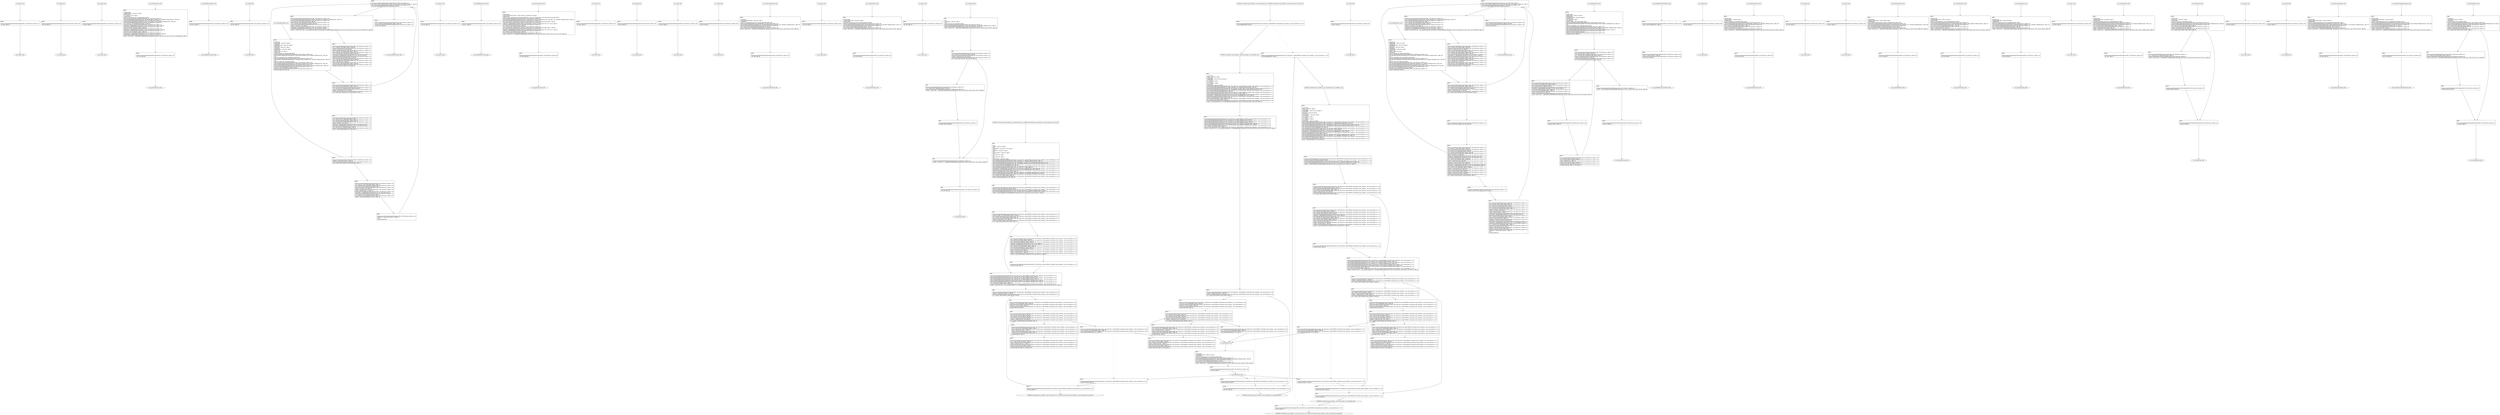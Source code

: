 digraph "icfg graph" {
BBio_ll_good1_end [label="{io_ll_good1_end}"];
BBio_ll_bad6_end [label="{io_ll_bad6_end}"];
BBio_ll_good5_end [label="{io_ll_good5_end}"];
BBio_ll_printWcharLine_end [label="{io_ll_printWcharLine_end}"];
BBio_ll_globalReturnsFalse_end [label="{io_ll_globalReturnsFalse_end}"];
BBio_ll_bad8_end [label="{io_ll_bad8_end}"];
BBio_ll_decodeHexWChars_end [label="{io_ll_decodeHexWChars_end}"];
BBio_ll_good7_end [label="{io_ll_good7_end}"];
BBio_ll_globalReturnsTrue_end [label="{io_ll_globalReturnsTrue_end}"];
BBio_ll_printStructLine_end [label="{io_ll_printStructLine_end}"];
BBio_ll_bad7_end [label="{io_ll_bad7_end}"];
BBio_ll_good6_end [label="{io_ll_good6_end}"];
BBio_ll_bad2_end [label="{io_ll_bad2_end}"];
BBio_ll_bad9_end [label="{io_ll_bad9_end}"];
BBio_ll_printUnsignedLine_end [label="{io_ll_printUnsignedLine_end}"];
BBio_ll_good4_end [label="{io_ll_good4_end}"];
BBio_ll_printSizeTLine_end [label="{io_ll_printSizeTLine_end}"];
BBio_ll_bad5_end [label="{io_ll_bad5_end}"];
BBio_ll_printLine_end [label="{io_ll_printLine_end}"];
BBCWE606_Unchecked_Loop_Condition__char_environment_01_ll_goodB2G_end [label="{CWE606_Unchecked_Loop_Condition__char_environment_01_ll_goodB2G_end}"];
BBio_ll_bad4_end [label="{io_ll_bad4_end}"];
BBCWE606_Unchecked_Loop_Condition__char_environment_01_ll_CWE606_Unchecked_Loop_Condition__char_environment_01_good_end [label="{CWE606_Unchecked_Loop_Condition__char_environment_01_ll_CWE606_Unchecked_Loop_Condition__char_environment_01_good_end}"];
BBio_ll_decodeHexChars_end [label="{io_ll_decodeHexChars_end}"];
BBio_ll_printBytesLine_end [label="{io_ll_printBytesLine_end}"];
BBio_ll_globalReturnsTrueOrFalse_end [label="{io_ll_globalReturnsTrueOrFalse_end}"];
BBio_ll_good3_end [label="{io_ll_good3_end}"];
BBio_ll_printHexCharLine_end [label="{io_ll_printHexCharLine_end}"];
BBio_ll_good9_end [label="{io_ll_good9_end}"];
BBio_ll_bad3_end [label="{io_ll_bad3_end}"];
BBio_ll_printDoubleLine_end [label="{io_ll_printDoubleLine_end}"];
BBio_ll_printShortLine_end [label="{io_ll_printShortLine_end}"];
BBCWE606_Unchecked_Loop_Condition__char_environment_01_ll_CWE606_Unchecked_Loop_Condition__char_environment_01_bad_end [label="{CWE606_Unchecked_Loop_Condition__char_environment_01_ll_CWE606_Unchecked_Loop_Condition__char_environment_01_bad_end}"];
BBio_ll_printLongLine_end [label="{io_ll_printLongLine_end}"];
BBio_ll_bad1_end [label="{io_ll_bad1_end}"];
BBCWE606_Unchecked_Loop_Condition__char_environment_01_ll_goodG2B_end [label="{CWE606_Unchecked_Loop_Condition__char_environment_01_ll_goodG2B_end}"];
BBio_ll_printFloatLine_end [label="{io_ll_printFloatLine_end}"];
BBio_ll_printWLine_end [label="{io_ll_printWLine_end}"];
BBio_ll_good2_end [label="{io_ll_good2_end}"];
BBio_ll_printIntLine_end [label="{io_ll_printIntLine_end}"];
BBio_ll_good8_end [label="{io_ll_good8_end}"];
BBio_ll_printLongLongLine_end [label="{io_ll_printLongLongLine_end}"];
BBio_ll_printHexUnsignedCharLine_end [label="{io_ll_printHexUnsignedCharLine_end}"];
BBio_ll_printSinkLine_end [label="{io_ll_printSinkLine_end}"];
BBio_ll_good1_start [label="{io_ll_good1_start}", shape=record];
io_ll_good1BB69 [label="{BB69:\l\l/home/raoxue/Desktop/MemVerif/workspace/000_109_026/source_code/io.c:187\l
  ret void, !dbg !52\l
}", shape=record];
BBio_ll_bad6_start [label="{io_ll_bad6_start}", shape=record];
io_ll_bad6BB83 [label="{BB83:\l\l/home/raoxue/Desktop/MemVerif/workspace/000_109_026/source_code/io.c:203\l
  ret void, !dbg !52\l
}", shape=record];
BBio_ll_good5_start [label="{io_ll_good5_start}", shape=record];
io_ll_good5BB73 [label="{BB73:\l\l/home/raoxue/Desktop/MemVerif/workspace/000_109_026/source_code/io.c:191\l
  ret void, !dbg !52\l
}", shape=record];
BBio_ll_printWcharLine_start [label="{io_ll_printWcharLine_start}", shape=record];
io_ll_printWcharLineBB28 [label="{BB28:\l\l/:3059911680\l
  %wideChar.addr = alloca i32, align 4\l
/:3059911680\l
  %s = alloca [2 x i32], align 4\l
/:3059911680\l
  store i32 %wideChar, i32* %wideChar.addr, align 4\l
/home/raoxue/Desktop/MemVerif/workspace/000_109_026/source_code/io.c:70\l
  call void @llvm.dbg.declare(metadata i32* %wideChar.addr, metadata !162, metadata !DIExpression()), !dbg !163\l
/home/raoxue/Desktop/MemVerif/workspace/000_109_026/source_code/io.c:74\l
  call void @llvm.dbg.declare(metadata [2 x i32]* %s, metadata !164, metadata !DIExpression()), !dbg !168\l
/home/raoxue/Desktop/MemVerif/workspace/000_109_026/source_code/io.c:75\l
  %0 = load i32, i32* %wideChar.addr, align 4, !dbg !61\l
/home/raoxue/Desktop/MemVerif/workspace/000_109_026/source_code/io.c:75\l
  %arrayidx = getelementptr inbounds [2 x i32], [2 x i32]* %s, i64 0, i64 0, !dbg !62\l
/home/raoxue/Desktop/MemVerif/workspace/000_109_026/source_code/io.c:75\l
  store i32 %0, i32* %arrayidx, align 4, !dbg !63\l
/home/raoxue/Desktop/MemVerif/workspace/000_109_026/source_code/io.c:76\l
  %arrayidx1 = getelementptr inbounds [2 x i32], [2 x i32]* %s, i64 0, i64 1, !dbg !64\l
/home/raoxue/Desktop/MemVerif/workspace/000_109_026/source_code/io.c:76\l
  store i32 0, i32* %arrayidx1, align 4, !dbg !65\l
/home/raoxue/Desktop/MemVerif/workspace/000_109_026/source_code/io.c:77\l
  %arraydecay = getelementptr inbounds [2 x i32], [2 x i32]* %s, i64 0, i64 0, !dbg !66\l
/home/raoxue/Desktop/MemVerif/workspace/000_109_026/source_code/io.c:77\l
  %call = call i32 (i8*, ...) @printf(i8* getelementptr inbounds ([5 x i8], [5 x i8]* @.str.10, i64 0, i64 0), i32* %arraydecay), !dbg !67\l
}", shape=record];
io_ll_printWcharLineBB28 [label="{BB28:\l\l/:3059911680\l
  %wideChar.addr = alloca i32, align 4\l
/:3059911680\l
  %s = alloca [2 x i32], align 4\l
/:3059911680\l
  store i32 %wideChar, i32* %wideChar.addr, align 4\l
/home/raoxue/Desktop/MemVerif/workspace/000_109_026/source_code/io.c:70\l
  call void @llvm.dbg.declare(metadata i32* %wideChar.addr, metadata !162, metadata !DIExpression()), !dbg !163\l
/home/raoxue/Desktop/MemVerif/workspace/000_109_026/source_code/io.c:74\l
  call void @llvm.dbg.declare(metadata [2 x i32]* %s, metadata !164, metadata !DIExpression()), !dbg !168\l
/home/raoxue/Desktop/MemVerif/workspace/000_109_026/source_code/io.c:75\l
  %0 = load i32, i32* %wideChar.addr, align 4, !dbg !61\l
/home/raoxue/Desktop/MemVerif/workspace/000_109_026/source_code/io.c:75\l
  %arrayidx = getelementptr inbounds [2 x i32], [2 x i32]* %s, i64 0, i64 0, !dbg !62\l
/home/raoxue/Desktop/MemVerif/workspace/000_109_026/source_code/io.c:75\l
  store i32 %0, i32* %arrayidx, align 4, !dbg !63\l
/home/raoxue/Desktop/MemVerif/workspace/000_109_026/source_code/io.c:76\l
  %arrayidx1 = getelementptr inbounds [2 x i32], [2 x i32]* %s, i64 0, i64 1, !dbg !64\l
/home/raoxue/Desktop/MemVerif/workspace/000_109_026/source_code/io.c:76\l
  store i32 0, i32* %arrayidx1, align 4, !dbg !65\l
/home/raoxue/Desktop/MemVerif/workspace/000_109_026/source_code/io.c:77\l
  %arraydecay = getelementptr inbounds [2 x i32], [2 x i32]* %s, i64 0, i64 0, !dbg !66\l
/home/raoxue/Desktop/MemVerif/workspace/000_109_026/source_code/io.c:77\l
  %call = call i32 (i8*, ...) @printf(i8* getelementptr inbounds ([5 x i8], [5 x i8]* @.str.10, i64 0, i64 0), i32* %arraydecay), !dbg !67\l
}", shape=record];
io_ll_printWcharLineBB29 [label="{BB29:\l\l/home/raoxue/Desktop/MemVerif/workspace/000_109_026/source_code/io.c:78\l
  ret void, !dbg !68\l
}", shape=record];
BBio_ll_globalReturnsFalse_start [label="{io_ll_globalReturnsFalse_start}", shape=record];
io_ll_globalReturnsFalseBB66 [label="{BB66:\l\l/home/raoxue/Desktop/MemVerif/workspace/000_109_026/source_code/io.c:163\l
  ret i32 0, !dbg !52\l
}", shape=record];
BBio_ll_bad8_start [label="{io_ll_bad8_start}", shape=record];
io_ll_bad8BB85 [label="{BB85:\l\l/home/raoxue/Desktop/MemVerif/workspace/000_109_026/source_code/io.c:205\l
  ret void, !dbg !52\l
}", shape=record];
BBio_ll_decodeHexWChars_start [label="{io_ll_decodeHexWChars_start}", shape=record];
io_ll_decodeHexWCharsBB55 [label="{BB55:\l\l/:104655432\l
  %bytes.addr = alloca i8*, align 8\l
/:104655432\l
  %numBytes.addr = alloca i64, align 8\l
/:104655432\l
  %hex.addr = alloca i32*, align 8\l
/:104655432\l
  %numWritten = alloca i64, align 8\l
/:104655432\l
  %byte = alloca i32, align 4\l
/:104655432\l
  store i8* %bytes, i8** %bytes.addr, align 8\l
/home/raoxue/Desktop/MemVerif/workspace/000_109_026/source_code/io.c:135\l
  call void @llvm.dbg.declare(metadata i8** %bytes.addr, metadata !290, metadata !DIExpression()), !dbg !291\l
/:135\l
  store i64 %numBytes, i64* %numBytes.addr, align 8\l
/home/raoxue/Desktop/MemVerif/workspace/000_109_026/source_code/io.c:135\l
  call void @llvm.dbg.declare(metadata i64* %numBytes.addr, metadata !292, metadata !DIExpression()), !dbg !293\l
/:135\l
  store i32* %hex, i32** %hex.addr, align 8\l
/home/raoxue/Desktop/MemVerif/workspace/000_109_026/source_code/io.c:135\l
  call void @llvm.dbg.declare(metadata i32** %hex.addr, metadata !294, metadata !DIExpression()), !dbg !295\l
/home/raoxue/Desktop/MemVerif/workspace/000_109_026/source_code/io.c:137\l
  call void @llvm.dbg.declare(metadata i64* %numWritten, metadata !296, metadata !DIExpression()), !dbg !297\l
/home/raoxue/Desktop/MemVerif/workspace/000_109_026/source_code/io.c:137\l
  store i64 0, i64* %numWritten, align 8, !dbg !65\l
/home/raoxue/Desktop/MemVerif/workspace/000_109_026/source_code/io.c:143\l
  br label %while.cond, !dbg !66\l
}", shape=record];
io_ll_decodeHexWCharsBB56 [label="{BB56:\l\l/home/raoxue/Desktop/MemVerif/workspace/000_109_026/source_code/io.c:143\l
  %0 = load i64, i64* %numWritten, align 8, !dbg !67\l
/home/raoxue/Desktop/MemVerif/workspace/000_109_026/source_code/io.c:143\l
  %1 = load i64, i64* %numBytes.addr, align 8, !dbg !68\l
/home/raoxue/Desktop/MemVerif/workspace/000_109_026/source_code/io.c:143\l
  %cmp = icmp ult i64 %0, %1, !dbg !69\l
/home/raoxue/Desktop/MemVerif/workspace/000_109_026/source_code/io.c:143\l
  br i1 %cmp, label %land.lhs.true, label %land.end, !dbg !70\l
}", shape=record];
io_ll_decodeHexWCharsBB57 [label="{BB57:\l\l/home/raoxue/Desktop/MemVerif/workspace/000_109_026/source_code/io.c:143\l
  %2 = load i32*, i32** %hex.addr, align 8, !dbg !71\l
/home/raoxue/Desktop/MemVerif/workspace/000_109_026/source_code/io.c:143\l
  %3 = load i64, i64* %numWritten, align 8, !dbg !72\l
/home/raoxue/Desktop/MemVerif/workspace/000_109_026/source_code/io.c:143\l
  %mul = mul i64 2, %3, !dbg !73\l
/home/raoxue/Desktop/MemVerif/workspace/000_109_026/source_code/io.c:143\l
  %arrayidx = getelementptr inbounds i32, i32* %2, i64 %mul, !dbg !71\l
/home/raoxue/Desktop/MemVerif/workspace/000_109_026/source_code/io.c:143\l
  %4 = load i32, i32* %arrayidx, align 4, !dbg !71\l
/home/raoxue/Desktop/MemVerif/workspace/000_109_026/source_code/io.c:143\l
  %call = call i32 @iswxdigit(i32 %4) #5, !dbg !74\l
}", shape=record];
io_ll_decodeHexWCharsBB57 [label="{BB57:\l\l/home/raoxue/Desktop/MemVerif/workspace/000_109_026/source_code/io.c:143\l
  %2 = load i32*, i32** %hex.addr, align 8, !dbg !71\l
/home/raoxue/Desktop/MemVerif/workspace/000_109_026/source_code/io.c:143\l
  %3 = load i64, i64* %numWritten, align 8, !dbg !72\l
/home/raoxue/Desktop/MemVerif/workspace/000_109_026/source_code/io.c:143\l
  %mul = mul i64 2, %3, !dbg !73\l
/home/raoxue/Desktop/MemVerif/workspace/000_109_026/source_code/io.c:143\l
  %arrayidx = getelementptr inbounds i32, i32* %2, i64 %mul, !dbg !71\l
/home/raoxue/Desktop/MemVerif/workspace/000_109_026/source_code/io.c:143\l
  %4 = load i32, i32* %arrayidx, align 4, !dbg !71\l
/home/raoxue/Desktop/MemVerif/workspace/000_109_026/source_code/io.c:143\l
  %call = call i32 @iswxdigit(i32 %4) #5, !dbg !74\l
}", shape=record];
io_ll_decodeHexWCharsBB59 [label="{BB59:\l\l/home/raoxue/Desktop/MemVerif/workspace/000_109_026/source_code/io.c:143\l
  %tobool = icmp ne i32 %call, 0, !dbg !74\l
/home/raoxue/Desktop/MemVerif/workspace/000_109_026/source_code/io.c:143\l
  br i1 %tobool, label %land.rhs, label %land.end, !dbg !75\l
}", shape=record];
io_ll_decodeHexWCharsBB60 [label="{BB60:\l\l/home/raoxue/Desktop/MemVerif/workspace/000_109_026/source_code/io.c:143\l
  %5 = load i32*, i32** %hex.addr, align 8, !dbg !76\l
/home/raoxue/Desktop/MemVerif/workspace/000_109_026/source_code/io.c:143\l
  %6 = load i64, i64* %numWritten, align 8, !dbg !77\l
/home/raoxue/Desktop/MemVerif/workspace/000_109_026/source_code/io.c:143\l
  %mul1 = mul i64 2, %6, !dbg !78\l
/home/raoxue/Desktop/MemVerif/workspace/000_109_026/source_code/io.c:143\l
  %add = add i64 %mul1, 1, !dbg !79\l
/home/raoxue/Desktop/MemVerif/workspace/000_109_026/source_code/io.c:143\l
  %arrayidx2 = getelementptr inbounds i32, i32* %5, i64 %add, !dbg !76\l
/home/raoxue/Desktop/MemVerif/workspace/000_109_026/source_code/io.c:143\l
  %7 = load i32, i32* %arrayidx2, align 4, !dbg !76\l
/home/raoxue/Desktop/MemVerif/workspace/000_109_026/source_code/io.c:143\l
  %call3 = call i32 @iswxdigit(i32 %7) #5, !dbg !80\l
}", shape=record];
io_ll_decodeHexWCharsBB60 [label="{BB60:\l\l/home/raoxue/Desktop/MemVerif/workspace/000_109_026/source_code/io.c:143\l
  %5 = load i32*, i32** %hex.addr, align 8, !dbg !76\l
/home/raoxue/Desktop/MemVerif/workspace/000_109_026/source_code/io.c:143\l
  %6 = load i64, i64* %numWritten, align 8, !dbg !77\l
/home/raoxue/Desktop/MemVerif/workspace/000_109_026/source_code/io.c:143\l
  %mul1 = mul i64 2, %6, !dbg !78\l
/home/raoxue/Desktop/MemVerif/workspace/000_109_026/source_code/io.c:143\l
  %add = add i64 %mul1, 1, !dbg !79\l
/home/raoxue/Desktop/MemVerif/workspace/000_109_026/source_code/io.c:143\l
  %arrayidx2 = getelementptr inbounds i32, i32* %5, i64 %add, !dbg !76\l
/home/raoxue/Desktop/MemVerif/workspace/000_109_026/source_code/io.c:143\l
  %7 = load i32, i32* %arrayidx2, align 4, !dbg !76\l
/home/raoxue/Desktop/MemVerif/workspace/000_109_026/source_code/io.c:143\l
  %call3 = call i32 @iswxdigit(i32 %7) #5, !dbg !80\l
}", shape=record];
io_ll_decodeHexWCharsBB61 [label="{BB61:\l\l/home/raoxue/Desktop/MemVerif/workspace/000_109_026/source_code/io.c:143\l
  %tobool4 = icmp ne i32 %call3, 0, !dbg !75\l
/:143\l
  br label %land.end\l
}", shape=record];
io_ll_decodeHexWCharsBB58 [label="{BB58:\l\l/home/raoxue/Desktop/MemVerif/workspace/000_109_026/source_code/io.c:0\l
  %8 = phi i1 [ false, %land.lhs.true ], [ false, %while.cond ], [ %tobool4, %land.rhs ], !dbg !81\l
/home/raoxue/Desktop/MemVerif/workspace/000_109_026/source_code/io.c:143\l
  br i1 %8, label %while.body, label %while.end, !dbg !66\l
}", shape=record];
io_ll_decodeHexWCharsBB62 [label="{BB62:\l\l/home/raoxue/Desktop/MemVerif/workspace/000_109_026/source_code/io.c:145\l
  call void @llvm.dbg.declare(metadata i32* %byte, metadata !314, metadata !DIExpression()), !dbg !316\l
/home/raoxue/Desktop/MemVerif/workspace/000_109_026/source_code/io.c:146\l
  %9 = load i32*, i32** %hex.addr, align 8, !dbg !85\l
/home/raoxue/Desktop/MemVerif/workspace/000_109_026/source_code/io.c:146\l
  %10 = load i64, i64* %numWritten, align 8, !dbg !86\l
/home/raoxue/Desktop/MemVerif/workspace/000_109_026/source_code/io.c:146\l
  %mul5 = mul i64 2, %10, !dbg !87\l
/home/raoxue/Desktop/MemVerif/workspace/000_109_026/source_code/io.c:146\l
  %arrayidx6 = getelementptr inbounds i32, i32* %9, i64 %mul5, !dbg !85\l
/home/raoxue/Desktop/MemVerif/workspace/000_109_026/source_code/io.c:146\l
  %call7 = call i32 (i32*, i32*, ...) @__isoc99_swscanf(i32* %arrayidx6, i32* getelementptr inbounds ([5 x i32], [5 x i32]* @.str.16, i64 0, i64 0), i32* %byte) #5, !dbg !88\l
}", shape=record];
io_ll_decodeHexWCharsBB62 [label="{BB62:\l\l/home/raoxue/Desktop/MemVerif/workspace/000_109_026/source_code/io.c:145\l
  call void @llvm.dbg.declare(metadata i32* %byte, metadata !314, metadata !DIExpression()), !dbg !316\l
/home/raoxue/Desktop/MemVerif/workspace/000_109_026/source_code/io.c:146\l
  %9 = load i32*, i32** %hex.addr, align 8, !dbg !85\l
/home/raoxue/Desktop/MemVerif/workspace/000_109_026/source_code/io.c:146\l
  %10 = load i64, i64* %numWritten, align 8, !dbg !86\l
/home/raoxue/Desktop/MemVerif/workspace/000_109_026/source_code/io.c:146\l
  %mul5 = mul i64 2, %10, !dbg !87\l
/home/raoxue/Desktop/MemVerif/workspace/000_109_026/source_code/io.c:146\l
  %arrayidx6 = getelementptr inbounds i32, i32* %9, i64 %mul5, !dbg !85\l
/home/raoxue/Desktop/MemVerif/workspace/000_109_026/source_code/io.c:146\l
  %call7 = call i32 (i32*, i32*, ...) @__isoc99_swscanf(i32* %arrayidx6, i32* getelementptr inbounds ([5 x i32], [5 x i32]* @.str.16, i64 0, i64 0), i32* %byte) #5, !dbg !88\l
}", shape=record];
io_ll_decodeHexWCharsBB64 [label="{BB64:\l\l/home/raoxue/Desktop/MemVerif/workspace/000_109_026/source_code/io.c:147\l
  %11 = load i32, i32* %byte, align 4, !dbg !89\l
/home/raoxue/Desktop/MemVerif/workspace/000_109_026/source_code/io.c:147\l
  %conv = trunc i32 %11 to i8, !dbg !90\l
/home/raoxue/Desktop/MemVerif/workspace/000_109_026/source_code/io.c:147\l
  %12 = load i8*, i8** %bytes.addr, align 8, !dbg !91\l
/home/raoxue/Desktop/MemVerif/workspace/000_109_026/source_code/io.c:147\l
  %13 = load i64, i64* %numWritten, align 8, !dbg !92\l
/home/raoxue/Desktop/MemVerif/workspace/000_109_026/source_code/io.c:147\l
  %arrayidx8 = getelementptr inbounds i8, i8* %12, i64 %13, !dbg !91\l
/home/raoxue/Desktop/MemVerif/workspace/000_109_026/source_code/io.c:147\l
  store i8 %conv, i8* %arrayidx8, align 1, !dbg !93\l
/home/raoxue/Desktop/MemVerif/workspace/000_109_026/source_code/io.c:148\l
  %14 = load i64, i64* %numWritten, align 8, !dbg !94\l
/home/raoxue/Desktop/MemVerif/workspace/000_109_026/source_code/io.c:148\l
  %inc = add i64 %14, 1, !dbg !94\l
/home/raoxue/Desktop/MemVerif/workspace/000_109_026/source_code/io.c:148\l
  store i64 %inc, i64* %numWritten, align 8, !dbg !94\l
/home/raoxue/Desktop/MemVerif/workspace/000_109_026/source_code/io.c:143\l
  br label %while.cond, !dbg !66, !llvm.loop !95\l
}", shape=record];
io_ll_decodeHexWCharsBB63 [label="{BB63:\l\l/home/raoxue/Desktop/MemVerif/workspace/000_109_026/source_code/io.c:151\l
  %15 = load i64, i64* %numWritten, align 8, !dbg !98\l
/home/raoxue/Desktop/MemVerif/workspace/000_109_026/source_code/io.c:151\l
  ret i64 %15, !dbg !99\l
}", shape=record];
BBio_ll_good7_start [label="{io_ll_good7_start}", shape=record];
io_ll_good7BB75 [label="{BB75:\l\l/home/raoxue/Desktop/MemVerif/workspace/000_109_026/source_code/io.c:193\l
  ret void, !dbg !52\l
}", shape=record];
BBio_ll_globalReturnsTrue_start [label="{io_ll_globalReturnsTrue_start}", shape=record];
io_ll_globalReturnsTrueBB65 [label="{BB65:\l\l/home/raoxue/Desktop/MemVerif/workspace/000_109_026/source_code/io.c:158\l
  ret i32 1, !dbg !52\l
}", shape=record];
BBio_ll_printStructLine_start [label="{io_ll_printStructLine_start}", shape=record];
io_ll_printStructLineBB36 [label="{BB36:\l\l/:3059911680\l
  %structTwoIntsStruct.addr = alloca %struct._twoIntsStruct*, align 8\l
/:3059911680\l
  store %struct._twoIntsStruct* %structTwoIntsStruct, %struct._twoIntsStruct** %structTwoIntsStruct.addr, align 8\l
/home/raoxue/Desktop/MemVerif/workspace/000_109_026/source_code/io.c:95\l
  call void @llvm.dbg.declare(metadata %struct._twoIntsStruct** %structTwoIntsStruct.addr, metadata !212, metadata !DIExpression()), !dbg !213\l
/home/raoxue/Desktop/MemVerif/workspace/000_109_026/source_code/io.c:97\l
  %0 = load %struct._twoIntsStruct*, %struct._twoIntsStruct** %structTwoIntsStruct.addr, align 8, !dbg !61\l
/home/raoxue/Desktop/MemVerif/workspace/000_109_026/source_code/io.c:97\l
  %intOne = getelementptr inbounds %struct._twoIntsStruct, %struct._twoIntsStruct* %0, i32 0, i32 0, !dbg !62\l
/home/raoxue/Desktop/MemVerif/workspace/000_109_026/source_code/io.c:97\l
  %1 = load i32, i32* %intOne, align 4, !dbg !62\l
/home/raoxue/Desktop/MemVerif/workspace/000_109_026/source_code/io.c:97\l
  %2 = load %struct._twoIntsStruct*, %struct._twoIntsStruct** %structTwoIntsStruct.addr, align 8, !dbg !63\l
/home/raoxue/Desktop/MemVerif/workspace/000_109_026/source_code/io.c:97\l
  %intTwo = getelementptr inbounds %struct._twoIntsStruct, %struct._twoIntsStruct* %2, i32 0, i32 1, !dbg !64\l
/home/raoxue/Desktop/MemVerif/workspace/000_109_026/source_code/io.c:97\l
  %3 = load i32, i32* %intTwo, align 4, !dbg !64\l
/home/raoxue/Desktop/MemVerif/workspace/000_109_026/source_code/io.c:97\l
  %call = call i32 (i8*, ...) @printf(i8* getelementptr inbounds ([10 x i8], [10 x i8]* @.str.13, i64 0, i64 0), i32 %1, i32 %3), !dbg !65\l
}", shape=record];
io_ll_printStructLineBB36 [label="{BB36:\l\l/:3059911680\l
  %structTwoIntsStruct.addr = alloca %struct._twoIntsStruct*, align 8\l
/:3059911680\l
  store %struct._twoIntsStruct* %structTwoIntsStruct, %struct._twoIntsStruct** %structTwoIntsStruct.addr, align 8\l
/home/raoxue/Desktop/MemVerif/workspace/000_109_026/source_code/io.c:95\l
  call void @llvm.dbg.declare(metadata %struct._twoIntsStruct** %structTwoIntsStruct.addr, metadata !212, metadata !DIExpression()), !dbg !213\l
/home/raoxue/Desktop/MemVerif/workspace/000_109_026/source_code/io.c:97\l
  %0 = load %struct._twoIntsStruct*, %struct._twoIntsStruct** %structTwoIntsStruct.addr, align 8, !dbg !61\l
/home/raoxue/Desktop/MemVerif/workspace/000_109_026/source_code/io.c:97\l
  %intOne = getelementptr inbounds %struct._twoIntsStruct, %struct._twoIntsStruct* %0, i32 0, i32 0, !dbg !62\l
/home/raoxue/Desktop/MemVerif/workspace/000_109_026/source_code/io.c:97\l
  %1 = load i32, i32* %intOne, align 4, !dbg !62\l
/home/raoxue/Desktop/MemVerif/workspace/000_109_026/source_code/io.c:97\l
  %2 = load %struct._twoIntsStruct*, %struct._twoIntsStruct** %structTwoIntsStruct.addr, align 8, !dbg !63\l
/home/raoxue/Desktop/MemVerif/workspace/000_109_026/source_code/io.c:97\l
  %intTwo = getelementptr inbounds %struct._twoIntsStruct, %struct._twoIntsStruct* %2, i32 0, i32 1, !dbg !64\l
/home/raoxue/Desktop/MemVerif/workspace/000_109_026/source_code/io.c:97\l
  %3 = load i32, i32* %intTwo, align 4, !dbg !64\l
/home/raoxue/Desktop/MemVerif/workspace/000_109_026/source_code/io.c:97\l
  %call = call i32 (i8*, ...) @printf(i8* getelementptr inbounds ([10 x i8], [10 x i8]* @.str.13, i64 0, i64 0), i32 %1, i32 %3), !dbg !65\l
}", shape=record];
io_ll_printStructLineBB37 [label="{BB37:\l\l/home/raoxue/Desktop/MemVerif/workspace/000_109_026/source_code/io.c:98\l
  ret void, !dbg !66\l
}", shape=record];
BBio_ll_bad7_start [label="{io_ll_bad7_start}", shape=record];
io_ll_bad7BB84 [label="{BB84:\l\l/home/raoxue/Desktop/MemVerif/workspace/000_109_026/source_code/io.c:204\l
  ret void, !dbg !52\l
}", shape=record];
BBio_ll_good6_start [label="{io_ll_good6_start}", shape=record];
io_ll_good6BB74 [label="{BB74:\l\l/home/raoxue/Desktop/MemVerif/workspace/000_109_026/source_code/io.c:192\l
  ret void, !dbg !52\l
}", shape=record];
BBio_ll_bad2_start [label="{io_ll_bad2_start}", shape=record];
io_ll_bad2BB79 [label="{BB79:\l\l/home/raoxue/Desktop/MemVerif/workspace/000_109_026/source_code/io.c:199\l
  ret void, !dbg !52\l
}", shape=record];
BBio_ll_bad9_start [label="{io_ll_bad9_start}", shape=record];
io_ll_bad9BB86 [label="{BB86:\l\l/home/raoxue/Desktop/MemVerif/workspace/000_109_026/source_code/io.c:206\l
  ret void, !dbg !52\l
}", shape=record];
BBio_ll_printUnsignedLine_start [label="{io_ll_printUnsignedLine_start}", shape=record];
io_ll_printUnsignedLineBB30 [label="{BB30:\l\l/:104816472\l
  %unsignedNumber.addr = alloca i32, align 4\l
/:104816472\l
  store i32 %unsignedNumber, i32* %unsignedNumber.addr, align 4\l
/home/raoxue/Desktop/MemVerif/workspace/000_109_026/source_code/io.c:80\l
  call void @llvm.dbg.declare(metadata i32* %unsignedNumber.addr, metadata !180, metadata !DIExpression()), !dbg !181\l
/home/raoxue/Desktop/MemVerif/workspace/000_109_026/source_code/io.c:82\l
  %0 = load i32, i32* %unsignedNumber.addr, align 4, !dbg !54\l
/home/raoxue/Desktop/MemVerif/workspace/000_109_026/source_code/io.c:82\l
  %call = call i32 (i8*, ...) @printf(i8* getelementptr inbounds ([4 x i8], [4 x i8]* @.str.11, i64 0, i64 0), i32 %0), !dbg !55\l
}", shape=record];
io_ll_printUnsignedLineBB30 [label="{BB30:\l\l/:104816472\l
  %unsignedNumber.addr = alloca i32, align 4\l
/:104816472\l
  store i32 %unsignedNumber, i32* %unsignedNumber.addr, align 4\l
/home/raoxue/Desktop/MemVerif/workspace/000_109_026/source_code/io.c:80\l
  call void @llvm.dbg.declare(metadata i32* %unsignedNumber.addr, metadata !180, metadata !DIExpression()), !dbg !181\l
/home/raoxue/Desktop/MemVerif/workspace/000_109_026/source_code/io.c:82\l
  %0 = load i32, i32* %unsignedNumber.addr, align 4, !dbg !54\l
/home/raoxue/Desktop/MemVerif/workspace/000_109_026/source_code/io.c:82\l
  %call = call i32 (i8*, ...) @printf(i8* getelementptr inbounds ([4 x i8], [4 x i8]* @.str.11, i64 0, i64 0), i32 %0), !dbg !55\l
}", shape=record];
io_ll_printUnsignedLineBB31 [label="{BB31:\l\l/home/raoxue/Desktop/MemVerif/workspace/000_109_026/source_code/io.c:83\l
  ret void, !dbg !56\l
}", shape=record];
BBio_ll_good4_start [label="{io_ll_good4_start}", shape=record];
io_ll_good4BB72 [label="{BB72:\l\l/home/raoxue/Desktop/MemVerif/workspace/000_109_026/source_code/io.c:190\l
  ret void, !dbg !52\l
}", shape=record];
BBio_ll_printSizeTLine_start [label="{io_ll_printSizeTLine_start}", shape=record];
io_ll_printSizeTLineBB24 [label="{BB24:\l\l/:3059911680\l
  %sizeTNumber.addr = alloca i64, align 8\l
/:3059911680\l
  store i64 %sizeTNumber, i64* %sizeTNumber.addr, align 8\l
/home/raoxue/Desktop/MemVerif/workspace/000_109_026/source_code/io.c:60\l
  call void @llvm.dbg.declare(metadata i64* %sizeTNumber.addr, metadata !146, metadata !DIExpression()), !dbg !147\l
/home/raoxue/Desktop/MemVerif/workspace/000_109_026/source_code/io.c:62\l
  %0 = load i64, i64* %sizeTNumber.addr, align 8, !dbg !57\l
/home/raoxue/Desktop/MemVerif/workspace/000_109_026/source_code/io.c:62\l
  %call = call i32 (i8*, ...) @printf(i8* getelementptr inbounds ([5 x i8], [5 x i8]* @.str.8, i64 0, i64 0), i64 %0), !dbg !58\l
}", shape=record];
io_ll_printSizeTLineBB24 [label="{BB24:\l\l/:3059911680\l
  %sizeTNumber.addr = alloca i64, align 8\l
/:3059911680\l
  store i64 %sizeTNumber, i64* %sizeTNumber.addr, align 8\l
/home/raoxue/Desktop/MemVerif/workspace/000_109_026/source_code/io.c:60\l
  call void @llvm.dbg.declare(metadata i64* %sizeTNumber.addr, metadata !146, metadata !DIExpression()), !dbg !147\l
/home/raoxue/Desktop/MemVerif/workspace/000_109_026/source_code/io.c:62\l
  %0 = load i64, i64* %sizeTNumber.addr, align 8, !dbg !57\l
/home/raoxue/Desktop/MemVerif/workspace/000_109_026/source_code/io.c:62\l
  %call = call i32 (i8*, ...) @printf(i8* getelementptr inbounds ([5 x i8], [5 x i8]* @.str.8, i64 0, i64 0), i64 %0), !dbg !58\l
}", shape=record];
io_ll_printSizeTLineBB25 [label="{BB25:\l\l/home/raoxue/Desktop/MemVerif/workspace/000_109_026/source_code/io.c:63\l
  ret void, !dbg !59\l
}", shape=record];
BBio_ll_bad5_start [label="{io_ll_bad5_start}", shape=record];
io_ll_bad5BB82 [label="{BB82:\l\l/home/raoxue/Desktop/MemVerif/workspace/000_109_026/source_code/io.c:202\l
  ret void, !dbg !52\l
}", shape=record];
BBio_ll_printLine_start [label="{io_ll_printLine_start}", shape=record];
io_ll_printLineBB0 [label="{BB0:\l\l/:415\l
  %line.addr = alloca i8*, align 8\l
/:415\l
  store i8* %line, i8** %line.addr, align 8\l
/home/raoxue/Desktop/MemVerif/workspace/000_109_026/source_code/io.c:11\l
  call void @llvm.dbg.declare(metadata i8** %line.addr, metadata !52, metadata !DIExpression()), !dbg !53\l
/home/raoxue/Desktop/MemVerif/workspace/000_109_026/source_code/io.c:13\l
  %call = call i32 (i8*, ...) @printf(i8* getelementptr inbounds ([9 x i8], [9 x i8]* @.str, i64 0, i64 0)), !dbg !54\l
}", shape=record];
io_ll_printLineBB0 [label="{BB0:\l\l/:415\l
  %line.addr = alloca i8*, align 8\l
/:415\l
  store i8* %line, i8** %line.addr, align 8\l
/home/raoxue/Desktop/MemVerif/workspace/000_109_026/source_code/io.c:11\l
  call void @llvm.dbg.declare(metadata i8** %line.addr, metadata !52, metadata !DIExpression()), !dbg !53\l
/home/raoxue/Desktop/MemVerif/workspace/000_109_026/source_code/io.c:13\l
  %call = call i32 (i8*, ...) @printf(i8* getelementptr inbounds ([9 x i8], [9 x i8]* @.str, i64 0, i64 0)), !dbg !54\l
}", shape=record];
io_ll_printLineBB1 [label="{BB1:\l\l/home/raoxue/Desktop/MemVerif/workspace/000_109_026/source_code/io.c:14\l
  %0 = load i8*, i8** %line.addr, align 8, !dbg !55\l
/home/raoxue/Desktop/MemVerif/workspace/000_109_026/source_code/io.c:14\l
  %cmp = icmp ne i8* %0, null, !dbg !57\l
/home/raoxue/Desktop/MemVerif/workspace/000_109_026/source_code/io.c:14\l
  br i1 %cmp, label %if.then, label %if.end, !dbg !58\l
}", shape=record];
io_ll_printLineBB2 [label="{BB2:\l\l/home/raoxue/Desktop/MemVerif/workspace/000_109_026/source_code/io.c:16\l
  %1 = load i8*, i8** %line.addr, align 8, !dbg !59\l
/home/raoxue/Desktop/MemVerif/workspace/000_109_026/source_code/io.c:16\l
  %call1 = call i32 (i8*, ...) @printf(i8* getelementptr inbounds ([4 x i8], [4 x i8]* @.str.1, i64 0, i64 0), i8* %1), !dbg !61\l
}", shape=record];
io_ll_printLineBB2 [label="{BB2:\l\l/home/raoxue/Desktop/MemVerif/workspace/000_109_026/source_code/io.c:16\l
  %1 = load i8*, i8** %line.addr, align 8, !dbg !59\l
/home/raoxue/Desktop/MemVerif/workspace/000_109_026/source_code/io.c:16\l
  %call1 = call i32 (i8*, ...) @printf(i8* getelementptr inbounds ([4 x i8], [4 x i8]* @.str.1, i64 0, i64 0), i8* %1), !dbg !61\l
}", shape=record];
io_ll_printLineBB4 [label="{BB4:\l\l/home/raoxue/Desktop/MemVerif/workspace/000_109_026/source_code/io.c:17\l
  br label %if.end, !dbg !62\l
}", shape=record];
io_ll_printLineBB3 [label="{BB3:\l\l/home/raoxue/Desktop/MemVerif/workspace/000_109_026/source_code/io.c:18\l
  %call2 = call i32 (i8*, ...) @printf(i8* getelementptr inbounds ([9 x i8], [9 x i8]* @.str.2, i64 0, i64 0)), !dbg !63\l
}", shape=record];
io_ll_printLineBB3 [label="{BB3:\l\l/home/raoxue/Desktop/MemVerif/workspace/000_109_026/source_code/io.c:18\l
  %call2 = call i32 (i8*, ...) @printf(i8* getelementptr inbounds ([9 x i8], [9 x i8]* @.str.2, i64 0, i64 0)), !dbg !63\l
}", shape=record];
io_ll_printLineBB5 [label="{BB5:\l\l/home/raoxue/Desktop/MemVerif/workspace/000_109_026/source_code/io.c:19\l
  ret void, !dbg !64\l
}", shape=record];
BBCWE606_Unchecked_Loop_Condition__char_environment_01_ll_goodB2G_start [label="{CWE606_Unchecked_Loop_Condition__char_environment_01_ll_goodB2G_start}", shape=record];
CWE606_Unchecked_Loop_Condition__char_environment_01_ll_goodB2GBB24 [label="{BB24:\l\l/:113121936\l
  %data = alloca i8*, align 8\l
/:113121936\l
  %dataBuffer = alloca [100 x i8], align 16\l
/:113121936\l
  %dataLen = alloca i64, align 8\l
/:113121936\l
  %environment = alloca i8*, align 8\l
/:113121936\l
  %i = alloca i32, align 4\l
/:113121936\l
  %n = alloca i32, align 4\l
/:113121936\l
  %intVariable = alloca i32, align 4\l
/home/raoxue/Desktop/MemVerif/workspace/000_109_026/source_code/CWE606_Unchecked_Loop_Condition__char_environment_01.c:100\l
  call void @llvm.dbg.declare(metadata i8** %data, metadata !126, metadata !DIExpression()), !dbg !127\l
/home/raoxue/Desktop/MemVerif/workspace/000_109_026/source_code/CWE606_Unchecked_Loop_Condition__char_environment_01.c:101\l
  call void @llvm.dbg.declare(metadata [100 x i8]* %dataBuffer, metadata !128, metadata !DIExpression()), !dbg !129\l
/home/raoxue/Desktop/MemVerif/workspace/000_109_026/source_code/CWE606_Unchecked_Loop_Condition__char_environment_01.c:101\l
  %0 = bitcast [100 x i8]* %dataBuffer to i8*, !dbg !20\l
/home/raoxue/Desktop/MemVerif/workspace/000_109_026/source_code/CWE606_Unchecked_Loop_Condition__char_environment_01.c:101\l
  call void @llvm.memset.p0i8.i64(i8* align 16 %0, i8 0, i64 100, i1 false), !dbg !20\l
/home/raoxue/Desktop/MemVerif/workspace/000_109_026/source_code/CWE606_Unchecked_Loop_Condition__char_environment_01.c:102\l
  %arraydecay = getelementptr inbounds [100 x i8], [100 x i8]* %dataBuffer, i64 0, i64 0, !dbg !21\l
/home/raoxue/Desktop/MemVerif/workspace/000_109_026/source_code/CWE606_Unchecked_Loop_Condition__char_environment_01.c:102\l
  store i8* %arraydecay, i8** %data, align 8, !dbg !22\l
/home/raoxue/Desktop/MemVerif/workspace/000_109_026/source_code/CWE606_Unchecked_Loop_Condition__char_environment_01.c:105\l
  call void @llvm.dbg.declare(metadata i64* %dataLen, metadata !132, metadata !DIExpression()), !dbg !134\l
/home/raoxue/Desktop/MemVerif/workspace/000_109_026/source_code/CWE606_Unchecked_Loop_Condition__char_environment_01.c:105\l
  %1 = load i8*, i8** %data, align 8, !dbg !29\l
/home/raoxue/Desktop/MemVerif/workspace/000_109_026/source_code/CWE606_Unchecked_Loop_Condition__char_environment_01.c:105\l
  %call = call i64 @strlen(i8* %1) #6, !dbg !30\l
}", shape=record];
CWE606_Unchecked_Loop_Condition__char_environment_01_ll_goodB2GBB24 [label="{BB24:\l\l/:113121936\l
  %data = alloca i8*, align 8\l
/:113121936\l
  %dataBuffer = alloca [100 x i8], align 16\l
/:113121936\l
  %dataLen = alloca i64, align 8\l
/:113121936\l
  %environment = alloca i8*, align 8\l
/:113121936\l
  %i = alloca i32, align 4\l
/:113121936\l
  %n = alloca i32, align 4\l
/:113121936\l
  %intVariable = alloca i32, align 4\l
/home/raoxue/Desktop/MemVerif/workspace/000_109_026/source_code/CWE606_Unchecked_Loop_Condition__char_environment_01.c:100\l
  call void @llvm.dbg.declare(metadata i8** %data, metadata !126, metadata !DIExpression()), !dbg !127\l
/home/raoxue/Desktop/MemVerif/workspace/000_109_026/source_code/CWE606_Unchecked_Loop_Condition__char_environment_01.c:101\l
  call void @llvm.dbg.declare(metadata [100 x i8]* %dataBuffer, metadata !128, metadata !DIExpression()), !dbg !129\l
/home/raoxue/Desktop/MemVerif/workspace/000_109_026/source_code/CWE606_Unchecked_Loop_Condition__char_environment_01.c:101\l
  %0 = bitcast [100 x i8]* %dataBuffer to i8*, !dbg !20\l
/home/raoxue/Desktop/MemVerif/workspace/000_109_026/source_code/CWE606_Unchecked_Loop_Condition__char_environment_01.c:101\l
  call void @llvm.memset.p0i8.i64(i8* align 16 %0, i8 0, i64 100, i1 false), !dbg !20\l
/home/raoxue/Desktop/MemVerif/workspace/000_109_026/source_code/CWE606_Unchecked_Loop_Condition__char_environment_01.c:102\l
  %arraydecay = getelementptr inbounds [100 x i8], [100 x i8]* %dataBuffer, i64 0, i64 0, !dbg !21\l
/home/raoxue/Desktop/MemVerif/workspace/000_109_026/source_code/CWE606_Unchecked_Loop_Condition__char_environment_01.c:102\l
  store i8* %arraydecay, i8** %data, align 8, !dbg !22\l
/home/raoxue/Desktop/MemVerif/workspace/000_109_026/source_code/CWE606_Unchecked_Loop_Condition__char_environment_01.c:105\l
  call void @llvm.dbg.declare(metadata i64* %dataLen, metadata !132, metadata !DIExpression()), !dbg !134\l
/home/raoxue/Desktop/MemVerif/workspace/000_109_026/source_code/CWE606_Unchecked_Loop_Condition__char_environment_01.c:105\l
  %1 = load i8*, i8** %data, align 8, !dbg !29\l
/home/raoxue/Desktop/MemVerif/workspace/000_109_026/source_code/CWE606_Unchecked_Loop_Condition__char_environment_01.c:105\l
  %call = call i64 @strlen(i8* %1) #6, !dbg !30\l
}", shape=record];
CWE606_Unchecked_Loop_Condition__char_environment_01_ll_goodB2GBB25 [label="{BB25:\l\l/home/raoxue/Desktop/MemVerif/workspace/000_109_026/source_code/CWE606_Unchecked_Loop_Condition__char_environment_01.c:105\l
  store i64 %call, i64* %dataLen, align 8, !dbg !28\l
/home/raoxue/Desktop/MemVerif/workspace/000_109_026/source_code/CWE606_Unchecked_Loop_Condition__char_environment_01.c:106\l
  call void @llvm.dbg.declare(metadata i8** %environment, metadata !137, metadata !DIExpression()), !dbg !138\l
/home/raoxue/Desktop/MemVerif/workspace/000_109_026/source_code/CWE606_Unchecked_Loop_Condition__char_environment_01.c:106\l
  %call1 = call i8* @getenv(i8* getelementptr inbounds ([4 x i8], [4 x i8]* @.str, i64 0, i64 0)) #7, !dbg !33\l
}", shape=record];
CWE606_Unchecked_Loop_Condition__char_environment_01_ll_goodB2GBB25 [label="{BB25:\l\l/home/raoxue/Desktop/MemVerif/workspace/000_109_026/source_code/CWE606_Unchecked_Loop_Condition__char_environment_01.c:105\l
  store i64 %call, i64* %dataLen, align 8, !dbg !28\l
/home/raoxue/Desktop/MemVerif/workspace/000_109_026/source_code/CWE606_Unchecked_Loop_Condition__char_environment_01.c:106\l
  call void @llvm.dbg.declare(metadata i8** %environment, metadata !137, metadata !DIExpression()), !dbg !138\l
/home/raoxue/Desktop/MemVerif/workspace/000_109_026/source_code/CWE606_Unchecked_Loop_Condition__char_environment_01.c:106\l
  %call1 = call i8* @getenv(i8* getelementptr inbounds ([4 x i8], [4 x i8]* @.str, i64 0, i64 0)) #7, !dbg !33\l
}", shape=record];
CWE606_Unchecked_Loop_Condition__char_environment_01_ll_goodB2GBB26 [label="{BB26:\l\l/home/raoxue/Desktop/MemVerif/workspace/000_109_026/source_code/CWE606_Unchecked_Loop_Condition__char_environment_01.c:106\l
  store i8* %call1, i8** %environment, align 8, !dbg !32\l
/home/raoxue/Desktop/MemVerif/workspace/000_109_026/source_code/CWE606_Unchecked_Loop_Condition__char_environment_01.c:108\l
  %2 = load i8*, i8** %environment, align 8, !dbg !34\l
/home/raoxue/Desktop/MemVerif/workspace/000_109_026/source_code/CWE606_Unchecked_Loop_Condition__char_environment_01.c:108\l
  %cmp = icmp ne i8* %2, null, !dbg !36\l
/home/raoxue/Desktop/MemVerif/workspace/000_109_026/source_code/CWE606_Unchecked_Loop_Condition__char_environment_01.c:108\l
  br i1 %cmp, label %if.then, label %if.end, !dbg !37\l
}", shape=record];
CWE606_Unchecked_Loop_Condition__char_environment_01_ll_goodB2GBB27 [label="{BB27:\l\l/home/raoxue/Desktop/MemVerif/workspace/000_109_026/source_code/CWE606_Unchecked_Loop_Condition__char_environment_01.c:111\l
  %3 = load i8*, i8** %data, align 8, !dbg !38\l
/home/raoxue/Desktop/MemVerif/workspace/000_109_026/source_code/CWE606_Unchecked_Loop_Condition__char_environment_01.c:111\l
  %4 = load i64, i64* %dataLen, align 8, !dbg !40\l
/home/raoxue/Desktop/MemVerif/workspace/000_109_026/source_code/CWE606_Unchecked_Loop_Condition__char_environment_01.c:111\l
  %add.ptr = getelementptr inbounds i8, i8* %3, i64 %4, !dbg !41\l
/home/raoxue/Desktop/MemVerif/workspace/000_109_026/source_code/CWE606_Unchecked_Loop_Condition__char_environment_01.c:111\l
  %5 = load i8*, i8** %environment, align 8, !dbg !42\l
/home/raoxue/Desktop/MemVerif/workspace/000_109_026/source_code/CWE606_Unchecked_Loop_Condition__char_environment_01.c:111\l
  %6 = load i64, i64* %dataLen, align 8, !dbg !43\l
/home/raoxue/Desktop/MemVerif/workspace/000_109_026/source_code/CWE606_Unchecked_Loop_Condition__char_environment_01.c:111\l
  %sub = sub i64 100, %6, !dbg !44\l
/home/raoxue/Desktop/MemVerif/workspace/000_109_026/source_code/CWE606_Unchecked_Loop_Condition__char_environment_01.c:111\l
  %sub2 = sub i64 %sub, 1, !dbg !45\l
/home/raoxue/Desktop/MemVerif/workspace/000_109_026/source_code/CWE606_Unchecked_Loop_Condition__char_environment_01.c:111\l
  %call3 = call i8* @strncat(i8* %add.ptr, i8* %5, i64 %sub2) #7, !dbg !46\l
}", shape=record];
CWE606_Unchecked_Loop_Condition__char_environment_01_ll_goodB2GBB27 [label="{BB27:\l\l/home/raoxue/Desktop/MemVerif/workspace/000_109_026/source_code/CWE606_Unchecked_Loop_Condition__char_environment_01.c:111\l
  %3 = load i8*, i8** %data, align 8, !dbg !38\l
/home/raoxue/Desktop/MemVerif/workspace/000_109_026/source_code/CWE606_Unchecked_Loop_Condition__char_environment_01.c:111\l
  %4 = load i64, i64* %dataLen, align 8, !dbg !40\l
/home/raoxue/Desktop/MemVerif/workspace/000_109_026/source_code/CWE606_Unchecked_Loop_Condition__char_environment_01.c:111\l
  %add.ptr = getelementptr inbounds i8, i8* %3, i64 %4, !dbg !41\l
/home/raoxue/Desktop/MemVerif/workspace/000_109_026/source_code/CWE606_Unchecked_Loop_Condition__char_environment_01.c:111\l
  %5 = load i8*, i8** %environment, align 8, !dbg !42\l
/home/raoxue/Desktop/MemVerif/workspace/000_109_026/source_code/CWE606_Unchecked_Loop_Condition__char_environment_01.c:111\l
  %6 = load i64, i64* %dataLen, align 8, !dbg !43\l
/home/raoxue/Desktop/MemVerif/workspace/000_109_026/source_code/CWE606_Unchecked_Loop_Condition__char_environment_01.c:111\l
  %sub = sub i64 100, %6, !dbg !44\l
/home/raoxue/Desktop/MemVerif/workspace/000_109_026/source_code/CWE606_Unchecked_Loop_Condition__char_environment_01.c:111\l
  %sub2 = sub i64 %sub, 1, !dbg !45\l
/home/raoxue/Desktop/MemVerif/workspace/000_109_026/source_code/CWE606_Unchecked_Loop_Condition__char_environment_01.c:111\l
  %call3 = call i8* @strncat(i8* %add.ptr, i8* %5, i64 %sub2) #7, !dbg !46\l
}", shape=record];
CWE606_Unchecked_Loop_Condition__char_environment_01_ll_goodB2GBB29 [label="{BB29:\l\l/home/raoxue/Desktop/MemVerif/workspace/000_109_026/source_code/CWE606_Unchecked_Loop_Condition__char_environment_01.c:112\l
  br label %if.end, !dbg !47\l
}", shape=record];
CWE606_Unchecked_Loop_Condition__char_environment_01_ll_goodB2GBB28 [label="{BB28:\l\l/home/raoxue/Desktop/MemVerif/workspace/000_109_026/source_code/CWE606_Unchecked_Loop_Condition__char_environment_01.c:115\l
  call void @llvm.dbg.declare(metadata i32* %i, metadata !154, metadata !DIExpression()), !dbg !156\l
/home/raoxue/Desktop/MemVerif/workspace/000_109_026/source_code/CWE606_Unchecked_Loop_Condition__char_environment_01.c:115\l
  call void @llvm.dbg.declare(metadata i32* %n, metadata !157, metadata !DIExpression()), !dbg !158\l
/home/raoxue/Desktop/MemVerif/workspace/000_109_026/source_code/CWE606_Unchecked_Loop_Condition__char_environment_01.c:115\l
  call void @llvm.dbg.declare(metadata i32* %intVariable, metadata !159, metadata !DIExpression()), !dbg !160\l
/home/raoxue/Desktop/MemVerif/workspace/000_109_026/source_code/CWE606_Unchecked_Loop_Condition__char_environment_01.c:116\l
  %7 = load i8*, i8** %data, align 8, !dbg !56\l
/home/raoxue/Desktop/MemVerif/workspace/000_109_026/source_code/CWE606_Unchecked_Loop_Condition__char_environment_01.c:116\l
  %call4 = call i32 (i8*, i8*, ...) @__isoc99_sscanf(i8* %7, i8* getelementptr inbounds ([3 x i8], [3 x i8]* @.str.1, i64 0, i64 0), i32* %n) #7, !dbg !58\l
}", shape=record];
CWE606_Unchecked_Loop_Condition__char_environment_01_ll_goodB2GBB28 [label="{BB28:\l\l/home/raoxue/Desktop/MemVerif/workspace/000_109_026/source_code/CWE606_Unchecked_Loop_Condition__char_environment_01.c:115\l
  call void @llvm.dbg.declare(metadata i32* %i, metadata !154, metadata !DIExpression()), !dbg !156\l
/home/raoxue/Desktop/MemVerif/workspace/000_109_026/source_code/CWE606_Unchecked_Loop_Condition__char_environment_01.c:115\l
  call void @llvm.dbg.declare(metadata i32* %n, metadata !157, metadata !DIExpression()), !dbg !158\l
/home/raoxue/Desktop/MemVerif/workspace/000_109_026/source_code/CWE606_Unchecked_Loop_Condition__char_environment_01.c:115\l
  call void @llvm.dbg.declare(metadata i32* %intVariable, metadata !159, metadata !DIExpression()), !dbg !160\l
/home/raoxue/Desktop/MemVerif/workspace/000_109_026/source_code/CWE606_Unchecked_Loop_Condition__char_environment_01.c:116\l
  %7 = load i8*, i8** %data, align 8, !dbg !56\l
/home/raoxue/Desktop/MemVerif/workspace/000_109_026/source_code/CWE606_Unchecked_Loop_Condition__char_environment_01.c:116\l
  %call4 = call i32 (i8*, i8*, ...) @__isoc99_sscanf(i8* %7, i8* getelementptr inbounds ([3 x i8], [3 x i8]* @.str.1, i64 0, i64 0), i32* %n) #7, !dbg !58\l
}", shape=record];
CWE606_Unchecked_Loop_Condition__char_environment_01_ll_goodB2GBB30 [label="{BB30:\l\l/home/raoxue/Desktop/MemVerif/workspace/000_109_026/source_code/CWE606_Unchecked_Loop_Condition__char_environment_01.c:116\l
  %cmp5 = icmp eq i32 %call4, 1, !dbg !59\l
/home/raoxue/Desktop/MemVerif/workspace/000_109_026/source_code/CWE606_Unchecked_Loop_Condition__char_environment_01.c:116\l
  br i1 %cmp5, label %if.then6, label %if.end12, !dbg !60\l
}", shape=record];
CWE606_Unchecked_Loop_Condition__char_environment_01_ll_goodB2GBB31 [label="{BB31:\l\l/home/raoxue/Desktop/MemVerif/workspace/000_109_026/source_code/CWE606_Unchecked_Loop_Condition__char_environment_01.c:119\l
  %8 = load i32, i32* %n, align 4, !dbg !61\l
/home/raoxue/Desktop/MemVerif/workspace/000_109_026/source_code/CWE606_Unchecked_Loop_Condition__char_environment_01.c:119\l
  %cmp7 = icmp slt i32 %8, 10000, !dbg !64\l
/home/raoxue/Desktop/MemVerif/workspace/000_109_026/source_code/CWE606_Unchecked_Loop_Condition__char_environment_01.c:119\l
  br i1 %cmp7, label %if.then8, label %if.end11, !dbg !65\l
}", shape=record];
CWE606_Unchecked_Loop_Condition__char_environment_01_ll_goodB2GBB33 [label="{BB33:\l\l/home/raoxue/Desktop/MemVerif/workspace/000_109_026/source_code/CWE606_Unchecked_Loop_Condition__char_environment_01.c:121\l
  store i32 0, i32* %intVariable, align 4, !dbg !66\l
/home/raoxue/Desktop/MemVerif/workspace/000_109_026/source_code/CWE606_Unchecked_Loop_Condition__char_environment_01.c:122\l
  store i32 0, i32* %i, align 4, !dbg !68\l
/home/raoxue/Desktop/MemVerif/workspace/000_109_026/source_code/CWE606_Unchecked_Loop_Condition__char_environment_01.c:122\l
  br label %for.cond, !dbg !70\l
}", shape=record];
CWE606_Unchecked_Loop_Condition__char_environment_01_ll_goodB2GBB35 [label="{BB35:\l\l/home/raoxue/Desktop/MemVerif/workspace/000_109_026/source_code/CWE606_Unchecked_Loop_Condition__char_environment_01.c:122\l
  %9 = load i32, i32* %i, align 4, !dbg !71\l
/home/raoxue/Desktop/MemVerif/workspace/000_109_026/source_code/CWE606_Unchecked_Loop_Condition__char_environment_01.c:122\l
  %10 = load i32, i32* %n, align 4, !dbg !73\l
/home/raoxue/Desktop/MemVerif/workspace/000_109_026/source_code/CWE606_Unchecked_Loop_Condition__char_environment_01.c:122\l
  %cmp9 = icmp slt i32 %9, %10, !dbg !74\l
/home/raoxue/Desktop/MemVerif/workspace/000_109_026/source_code/CWE606_Unchecked_Loop_Condition__char_environment_01.c:122\l
  br i1 %cmp9, label %for.body, label %for.end, !dbg !75\l
}", shape=record];
CWE606_Unchecked_Loop_Condition__char_environment_01_ll_goodB2GBB36 [label="{BB36:\l\l/home/raoxue/Desktop/MemVerif/workspace/000_109_026/source_code/CWE606_Unchecked_Loop_Condition__char_environment_01.c:125\l
  %11 = load i32, i32* %intVariable, align 4, !dbg !76\l
/home/raoxue/Desktop/MemVerif/workspace/000_109_026/source_code/CWE606_Unchecked_Loop_Condition__char_environment_01.c:125\l
  %inc = add nsw i32 %11, 1, !dbg !76\l
/home/raoxue/Desktop/MemVerif/workspace/000_109_026/source_code/CWE606_Unchecked_Loop_Condition__char_environment_01.c:125\l
  store i32 %inc, i32* %intVariable, align 4, !dbg !76\l
/home/raoxue/Desktop/MemVerif/workspace/000_109_026/source_code/CWE606_Unchecked_Loop_Condition__char_environment_01.c:126\l
  br label %for.inc, !dbg !78\l
}", shape=record];
CWE606_Unchecked_Loop_Condition__char_environment_01_ll_goodB2GBB38 [label="{BB38:\l\l/home/raoxue/Desktop/MemVerif/workspace/000_109_026/source_code/CWE606_Unchecked_Loop_Condition__char_environment_01.c:122\l
  %12 = load i32, i32* %i, align 4, !dbg !79\l
/home/raoxue/Desktop/MemVerif/workspace/000_109_026/source_code/CWE606_Unchecked_Loop_Condition__char_environment_01.c:122\l
  %inc10 = add nsw i32 %12, 1, !dbg !79\l
/home/raoxue/Desktop/MemVerif/workspace/000_109_026/source_code/CWE606_Unchecked_Loop_Condition__char_environment_01.c:122\l
  store i32 %inc10, i32* %i, align 4, !dbg !79\l
/home/raoxue/Desktop/MemVerif/workspace/000_109_026/source_code/CWE606_Unchecked_Loop_Condition__char_environment_01.c:122\l
  br label %for.cond, !dbg !80, !llvm.loop !81\l
}", shape=record];
CWE606_Unchecked_Loop_Condition__char_environment_01_ll_goodB2GBB37 [label="{BB37:\l\l/home/raoxue/Desktop/MemVerif/workspace/000_109_026/source_code/CWE606_Unchecked_Loop_Condition__char_environment_01.c:127\l
  %13 = load i32, i32* %intVariable, align 4, !dbg !84\l
/home/raoxue/Desktop/MemVerif/workspace/000_109_026/source_code/CWE606_Unchecked_Loop_Condition__char_environment_01.c:127\l
  call void @printIntLine(i32 %13), !dbg !85\l
}", shape=record];
CWE606_Unchecked_Loop_Condition__char_environment_01_ll_goodB2GBB37 [label="{BB37:\l\l/home/raoxue/Desktop/MemVerif/workspace/000_109_026/source_code/CWE606_Unchecked_Loop_Condition__char_environment_01.c:127\l
  %13 = load i32, i32* %intVariable, align 4, !dbg !84\l
/home/raoxue/Desktop/MemVerif/workspace/000_109_026/source_code/CWE606_Unchecked_Loop_Condition__char_environment_01.c:127\l
  call void @printIntLine(i32 %13), !dbg !85\l
}", shape=record];
CWE606_Unchecked_Loop_Condition__char_environment_01_ll_goodB2GBB39 [label="{BB39:\l\l/home/raoxue/Desktop/MemVerif/workspace/000_109_026/source_code/CWE606_Unchecked_Loop_Condition__char_environment_01.c:128\l
  br label %if.end11, !dbg !86\l
}", shape=record];
CWE606_Unchecked_Loop_Condition__char_environment_01_ll_goodB2GBB34 [label="{BB34:\l\l/home/raoxue/Desktop/MemVerif/workspace/000_109_026/source_code/CWE606_Unchecked_Loop_Condition__char_environment_01.c:129\l
  br label %if.end12, !dbg !87\l
}", shape=record];
CWE606_Unchecked_Loop_Condition__char_environment_01_ll_goodB2GBB32 [label="{BB32:\l\l/home/raoxue/Desktop/MemVerif/workspace/000_109_026/source_code/CWE606_Unchecked_Loop_Condition__char_environment_01.c:131\l
  ret void, !dbg !88\l
}", shape=record];
BBio_ll_bad4_start [label="{io_ll_bad4_start}", shape=record];
io_ll_bad4BB81 [label="{BB81:\l\l/home/raoxue/Desktop/MemVerif/workspace/000_109_026/source_code/io.c:201\l
  ret void, !dbg !52\l
}", shape=record];
BBCWE606_Unchecked_Loop_Condition__char_environment_01_ll_CWE606_Unchecked_Loop_Condition__char_environment_01_good_start [label="{CWE606_Unchecked_Loop_Condition__char_environment_01_ll_CWE606_Unchecked_Loop_Condition__char_environment_01_good_start}", shape=record];
CWE606_Unchecked_Loop_Condition__char_environment_01_ll_CWE606_Unchecked_Loop_Condition__char_environment_01_goodBB40 [label="{BB40:\l\l/home/raoxue/Desktop/MemVerif/workspace/000_109_026/source_code/CWE606_Unchecked_Loop_Condition__char_environment_01.c:135\l
  call void @goodG2B(), !dbg !12\l
}", shape=record];
CWE606_Unchecked_Loop_Condition__char_environment_01_ll_CWE606_Unchecked_Loop_Condition__char_environment_01_goodBB40 [label="{BB40:\l\l/home/raoxue/Desktop/MemVerif/workspace/000_109_026/source_code/CWE606_Unchecked_Loop_Condition__char_environment_01.c:135\l
  call void @goodG2B(), !dbg !12\l
}", shape=record];
CWE606_Unchecked_Loop_Condition__char_environment_01_ll_CWE606_Unchecked_Loop_Condition__char_environment_01_goodBB41 [label="{BB41:\l\l/home/raoxue/Desktop/MemVerif/workspace/000_109_026/source_code/CWE606_Unchecked_Loop_Condition__char_environment_01.c:136\l
  call void @goodB2G(), !dbg !13\l
}", shape=record];
CWE606_Unchecked_Loop_Condition__char_environment_01_ll_CWE606_Unchecked_Loop_Condition__char_environment_01_goodBB41 [label="{BB41:\l\l/home/raoxue/Desktop/MemVerif/workspace/000_109_026/source_code/CWE606_Unchecked_Loop_Condition__char_environment_01.c:136\l
  call void @goodB2G(), !dbg !13\l
}", shape=record];
CWE606_Unchecked_Loop_Condition__char_environment_01_ll_CWE606_Unchecked_Loop_Condition__char_environment_01_goodBB42 [label="{BB42:\l\l/home/raoxue/Desktop/MemVerif/workspace/000_109_026/source_code/CWE606_Unchecked_Loop_Condition__char_environment_01.c:137\l
  ret void, !dbg !14\l
}", shape=record];
BBio_ll_decodeHexChars_start [label="{io_ll_decodeHexChars_start}", shape=record];
io_ll_decodeHexCharsBB45 [label="{BB45:\l\l/:104669760\l
  %bytes.addr = alloca i8*, align 8\l
/:104669760\l
  %numBytes.addr = alloca i64, align 8\l
/:104669760\l
  %hex.addr = alloca i8*, align 8\l
/:104669760\l
  %numWritten = alloca i64, align 8\l
/:104669760\l
  %byte = alloca i32, align 4\l
/:104669760\l
  store i8* %bytes, i8** %bytes.addr, align 8\l
/home/raoxue/Desktop/MemVerif/workspace/000_109_026/source_code/io.c:113\l
  call void @llvm.dbg.declare(metadata i8** %bytes.addr, metadata !253, metadata !DIExpression()), !dbg !254\l
/:113\l
  store i64 %numBytes, i64* %numBytes.addr, align 8\l
/home/raoxue/Desktop/MemVerif/workspace/000_109_026/source_code/io.c:113\l
  call void @llvm.dbg.declare(metadata i64* %numBytes.addr, metadata !255, metadata !DIExpression()), !dbg !256\l
/:113\l
  store i8* %hex, i8** %hex.addr, align 8\l
/home/raoxue/Desktop/MemVerif/workspace/000_109_026/source_code/io.c:113\l
  call void @llvm.dbg.declare(metadata i8** %hex.addr, metadata !257, metadata !DIExpression()), !dbg !258\l
/home/raoxue/Desktop/MemVerif/workspace/000_109_026/source_code/io.c:115\l
  call void @llvm.dbg.declare(metadata i64* %numWritten, metadata !259, metadata !DIExpression()), !dbg !260\l
/home/raoxue/Desktop/MemVerif/workspace/000_109_026/source_code/io.c:115\l
  store i64 0, i64* %numWritten, align 8, !dbg !63\l
/home/raoxue/Desktop/MemVerif/workspace/000_109_026/source_code/io.c:121\l
  br label %while.cond, !dbg !64\l
}", shape=record];
io_ll_decodeHexCharsBB46 [label="{BB46:\l\l/home/raoxue/Desktop/MemVerif/workspace/000_109_026/source_code/io.c:121\l
  %0 = load i64, i64* %numWritten, align 8, !dbg !65\l
/home/raoxue/Desktop/MemVerif/workspace/000_109_026/source_code/io.c:121\l
  %1 = load i64, i64* %numBytes.addr, align 8, !dbg !66\l
/home/raoxue/Desktop/MemVerif/workspace/000_109_026/source_code/io.c:121\l
  %cmp = icmp ult i64 %0, %1, !dbg !67\l
/home/raoxue/Desktop/MemVerif/workspace/000_109_026/source_code/io.c:121\l
  br i1 %cmp, label %land.lhs.true, label %land.end, !dbg !68\l
}", shape=record];
io_ll_decodeHexCharsBB47 [label="{BB47:\l\l/home/raoxue/Desktop/MemVerif/workspace/000_109_026/source_code/io.c:121\l
  %call = call i16** @__ctype_b_loc() #5, !dbg !69\l
}", shape=record];
io_ll_decodeHexCharsBB47 [label="{BB47:\l\l/home/raoxue/Desktop/MemVerif/workspace/000_109_026/source_code/io.c:121\l
  %call = call i16** @__ctype_b_loc() #5, !dbg !69\l
}", shape=record];
io_ll_decodeHexCharsBB49 [label="{BB49:\l\l/home/raoxue/Desktop/MemVerif/workspace/000_109_026/source_code/io.c:121\l
  %2 = load i16*, i16** %call, align 8, !dbg !69\l
/home/raoxue/Desktop/MemVerif/workspace/000_109_026/source_code/io.c:121\l
  %3 = load i8*, i8** %hex.addr, align 8, !dbg !69\l
/home/raoxue/Desktop/MemVerif/workspace/000_109_026/source_code/io.c:121\l
  %4 = load i64, i64* %numWritten, align 8, !dbg !69\l
/home/raoxue/Desktop/MemVerif/workspace/000_109_026/source_code/io.c:121\l
  %mul = mul i64 2, %4, !dbg !69\l
/home/raoxue/Desktop/MemVerif/workspace/000_109_026/source_code/io.c:121\l
  %arrayidx = getelementptr inbounds i8, i8* %3, i64 %mul, !dbg !69\l
/home/raoxue/Desktop/MemVerif/workspace/000_109_026/source_code/io.c:121\l
  %5 = load i8, i8* %arrayidx, align 1, !dbg !69\l
/home/raoxue/Desktop/MemVerif/workspace/000_109_026/source_code/io.c:121\l
  %conv = sext i8 %5 to i32, !dbg !69\l
/home/raoxue/Desktop/MemVerif/workspace/000_109_026/source_code/io.c:121\l
  %idxprom = sext i32 %conv to i64, !dbg !69\l
/home/raoxue/Desktop/MemVerif/workspace/000_109_026/source_code/io.c:121\l
  %arrayidx1 = getelementptr inbounds i16, i16* %2, i64 %idxprom, !dbg !69\l
/home/raoxue/Desktop/MemVerif/workspace/000_109_026/source_code/io.c:121\l
  %6 = load i16, i16* %arrayidx1, align 2, !dbg !69\l
/home/raoxue/Desktop/MemVerif/workspace/000_109_026/source_code/io.c:121\l
  %conv2 = zext i16 %6 to i32, !dbg !69\l
/home/raoxue/Desktop/MemVerif/workspace/000_109_026/source_code/io.c:121\l
  %and = and i32 %conv2, 4096, !dbg !69\l
/home/raoxue/Desktop/MemVerif/workspace/000_109_026/source_code/io.c:121\l
  %tobool = icmp ne i32 %and, 0, !dbg !69\l
/home/raoxue/Desktop/MemVerif/workspace/000_109_026/source_code/io.c:121\l
  br i1 %tobool, label %land.rhs, label %land.end, !dbg !70\l
}", shape=record];
io_ll_decodeHexCharsBB50 [label="{BB50:\l\l/home/raoxue/Desktop/MemVerif/workspace/000_109_026/source_code/io.c:121\l
  %call3 = call i16** @__ctype_b_loc() #5, !dbg !71\l
}", shape=record];
io_ll_decodeHexCharsBB50 [label="{BB50:\l\l/home/raoxue/Desktop/MemVerif/workspace/000_109_026/source_code/io.c:121\l
  %call3 = call i16** @__ctype_b_loc() #5, !dbg !71\l
}", shape=record];
io_ll_decodeHexCharsBB51 [label="{BB51:\l\l/home/raoxue/Desktop/MemVerif/workspace/000_109_026/source_code/io.c:121\l
  %7 = load i16*, i16** %call3, align 8, !dbg !71\l
/home/raoxue/Desktop/MemVerif/workspace/000_109_026/source_code/io.c:121\l
  %8 = load i8*, i8** %hex.addr, align 8, !dbg !71\l
/home/raoxue/Desktop/MemVerif/workspace/000_109_026/source_code/io.c:121\l
  %9 = load i64, i64* %numWritten, align 8, !dbg !71\l
/home/raoxue/Desktop/MemVerif/workspace/000_109_026/source_code/io.c:121\l
  %mul4 = mul i64 2, %9, !dbg !71\l
/home/raoxue/Desktop/MemVerif/workspace/000_109_026/source_code/io.c:121\l
  %add = add i64 %mul4, 1, !dbg !71\l
/home/raoxue/Desktop/MemVerif/workspace/000_109_026/source_code/io.c:121\l
  %arrayidx5 = getelementptr inbounds i8, i8* %8, i64 %add, !dbg !71\l
/home/raoxue/Desktop/MemVerif/workspace/000_109_026/source_code/io.c:121\l
  %10 = load i8, i8* %arrayidx5, align 1, !dbg !71\l
/home/raoxue/Desktop/MemVerif/workspace/000_109_026/source_code/io.c:121\l
  %conv6 = sext i8 %10 to i32, !dbg !71\l
/home/raoxue/Desktop/MemVerif/workspace/000_109_026/source_code/io.c:121\l
  %idxprom7 = sext i32 %conv6 to i64, !dbg !71\l
/home/raoxue/Desktop/MemVerif/workspace/000_109_026/source_code/io.c:121\l
  %arrayidx8 = getelementptr inbounds i16, i16* %7, i64 %idxprom7, !dbg !71\l
/home/raoxue/Desktop/MemVerif/workspace/000_109_026/source_code/io.c:121\l
  %11 = load i16, i16* %arrayidx8, align 2, !dbg !71\l
/home/raoxue/Desktop/MemVerif/workspace/000_109_026/source_code/io.c:121\l
  %conv9 = zext i16 %11 to i32, !dbg !71\l
/home/raoxue/Desktop/MemVerif/workspace/000_109_026/source_code/io.c:121\l
  %and10 = and i32 %conv9, 4096, !dbg !71\l
/home/raoxue/Desktop/MemVerif/workspace/000_109_026/source_code/io.c:121\l
  %tobool11 = icmp ne i32 %and10, 0, !dbg !70\l
/:121\l
  br label %land.end\l
}", shape=record];
io_ll_decodeHexCharsBB48 [label="{BB48:\l\l/home/raoxue/Desktop/MemVerif/workspace/000_109_026/source_code/io.c:0\l
  %12 = phi i1 [ false, %land.lhs.true ], [ false, %while.cond ], [ %tobool11, %land.rhs ], !dbg !72\l
/home/raoxue/Desktop/MemVerif/workspace/000_109_026/source_code/io.c:121\l
  br i1 %12, label %while.body, label %while.end, !dbg !64\l
}", shape=record];
io_ll_decodeHexCharsBB52 [label="{BB52:\l\l/home/raoxue/Desktop/MemVerif/workspace/000_109_026/source_code/io.c:123\l
  call void @llvm.dbg.declare(metadata i32* %byte, metadata !270, metadata !DIExpression()), !dbg !272\l
/home/raoxue/Desktop/MemVerif/workspace/000_109_026/source_code/io.c:124\l
  %13 = load i8*, i8** %hex.addr, align 8, !dbg !76\l
/home/raoxue/Desktop/MemVerif/workspace/000_109_026/source_code/io.c:124\l
  %14 = load i64, i64* %numWritten, align 8, !dbg !77\l
/home/raoxue/Desktop/MemVerif/workspace/000_109_026/source_code/io.c:124\l
  %mul12 = mul i64 2, %14, !dbg !78\l
/home/raoxue/Desktop/MemVerif/workspace/000_109_026/source_code/io.c:124\l
  %arrayidx13 = getelementptr inbounds i8, i8* %13, i64 %mul12, !dbg !76\l
/home/raoxue/Desktop/MemVerif/workspace/000_109_026/source_code/io.c:124\l
  %call14 = call i32 (i8*, i8*, ...) @__isoc99_sscanf(i8* %arrayidx13, i8* getelementptr inbounds ([5 x i8], [5 x i8]* @.str.14, i64 0, i64 0), i32* %byte) #6, !dbg !79\l
}", shape=record];
io_ll_decodeHexCharsBB52 [label="{BB52:\l\l/home/raoxue/Desktop/MemVerif/workspace/000_109_026/source_code/io.c:123\l
  call void @llvm.dbg.declare(metadata i32* %byte, metadata !270, metadata !DIExpression()), !dbg !272\l
/home/raoxue/Desktop/MemVerif/workspace/000_109_026/source_code/io.c:124\l
  %13 = load i8*, i8** %hex.addr, align 8, !dbg !76\l
/home/raoxue/Desktop/MemVerif/workspace/000_109_026/source_code/io.c:124\l
  %14 = load i64, i64* %numWritten, align 8, !dbg !77\l
/home/raoxue/Desktop/MemVerif/workspace/000_109_026/source_code/io.c:124\l
  %mul12 = mul i64 2, %14, !dbg !78\l
/home/raoxue/Desktop/MemVerif/workspace/000_109_026/source_code/io.c:124\l
  %arrayidx13 = getelementptr inbounds i8, i8* %13, i64 %mul12, !dbg !76\l
/home/raoxue/Desktop/MemVerif/workspace/000_109_026/source_code/io.c:124\l
  %call14 = call i32 (i8*, i8*, ...) @__isoc99_sscanf(i8* %arrayidx13, i8* getelementptr inbounds ([5 x i8], [5 x i8]* @.str.14, i64 0, i64 0), i32* %byte) #6, !dbg !79\l
}", shape=record];
io_ll_decodeHexCharsBB54 [label="{BB54:\l\l/home/raoxue/Desktop/MemVerif/workspace/000_109_026/source_code/io.c:125\l
  %15 = load i32, i32* %byte, align 4, !dbg !80\l
/home/raoxue/Desktop/MemVerif/workspace/000_109_026/source_code/io.c:125\l
  %conv15 = trunc i32 %15 to i8, !dbg !81\l
/home/raoxue/Desktop/MemVerif/workspace/000_109_026/source_code/io.c:125\l
  %16 = load i8*, i8** %bytes.addr, align 8, !dbg !82\l
/home/raoxue/Desktop/MemVerif/workspace/000_109_026/source_code/io.c:125\l
  %17 = load i64, i64* %numWritten, align 8, !dbg !83\l
/home/raoxue/Desktop/MemVerif/workspace/000_109_026/source_code/io.c:125\l
  %arrayidx16 = getelementptr inbounds i8, i8* %16, i64 %17, !dbg !82\l
/home/raoxue/Desktop/MemVerif/workspace/000_109_026/source_code/io.c:125\l
  store i8 %conv15, i8* %arrayidx16, align 1, !dbg !84\l
/home/raoxue/Desktop/MemVerif/workspace/000_109_026/source_code/io.c:126\l
  %18 = load i64, i64* %numWritten, align 8, !dbg !85\l
/home/raoxue/Desktop/MemVerif/workspace/000_109_026/source_code/io.c:126\l
  %inc = add i64 %18, 1, !dbg !85\l
/home/raoxue/Desktop/MemVerif/workspace/000_109_026/source_code/io.c:126\l
  store i64 %inc, i64* %numWritten, align 8, !dbg !85\l
/home/raoxue/Desktop/MemVerif/workspace/000_109_026/source_code/io.c:121\l
  br label %while.cond, !dbg !64, !llvm.loop !86\l
}", shape=record];
io_ll_decodeHexCharsBB53 [label="{BB53:\l\l/home/raoxue/Desktop/MemVerif/workspace/000_109_026/source_code/io.c:129\l
  %19 = load i64, i64* %numWritten, align 8, !dbg !89\l
/home/raoxue/Desktop/MemVerif/workspace/000_109_026/source_code/io.c:129\l
  ret i64 %19, !dbg !90\l
}", shape=record];
BBio_ll_printBytesLine_start [label="{io_ll_printBytesLine_start}", shape=record];
io_ll_printBytesLineBB38 [label="{BB38:\l\l/:3059911680\l
  %bytes.addr = alloca i8*, align 8\l
/:3059911680\l
  %numBytes.addr = alloca i64, align 8\l
/:3059911680\l
  %i = alloca i64, align 8\l
/:3059911680\l
  store i8* %bytes, i8** %bytes.addr, align 8\l
/home/raoxue/Desktop/MemVerif/workspace/000_109_026/source_code/io.c:100\l
  call void @llvm.dbg.declare(metadata i8** %bytes.addr, metadata !224, metadata !DIExpression()), !dbg !225\l
/:100\l
  store i64 %numBytes, i64* %numBytes.addr, align 8\l
/home/raoxue/Desktop/MemVerif/workspace/000_109_026/source_code/io.c:100\l
  call void @llvm.dbg.declare(metadata i64* %numBytes.addr, metadata !226, metadata !DIExpression()), !dbg !227\l
/home/raoxue/Desktop/MemVerif/workspace/000_109_026/source_code/io.c:102\l
  call void @llvm.dbg.declare(metadata i64* %i, metadata !228, metadata !DIExpression()), !dbg !229\l
/home/raoxue/Desktop/MemVerif/workspace/000_109_026/source_code/io.c:103\l
  store i64 0, i64* %i, align 8, !dbg !62\l
/home/raoxue/Desktop/MemVerif/workspace/000_109_026/source_code/io.c:103\l
  br label %for.cond, !dbg !64\l
}", shape=record];
io_ll_printBytesLineBB39 [label="{BB39:\l\l/home/raoxue/Desktop/MemVerif/workspace/000_109_026/source_code/io.c:103\l
  %0 = load i64, i64* %i, align 8, !dbg !65\l
/home/raoxue/Desktop/MemVerif/workspace/000_109_026/source_code/io.c:103\l
  %1 = load i64, i64* %numBytes.addr, align 8, !dbg !67\l
/home/raoxue/Desktop/MemVerif/workspace/000_109_026/source_code/io.c:103\l
  %cmp = icmp ult i64 %0, %1, !dbg !68\l
/home/raoxue/Desktop/MemVerif/workspace/000_109_026/source_code/io.c:103\l
  br i1 %cmp, label %for.body, label %for.end, !dbg !69\l
}", shape=record];
io_ll_printBytesLineBB40 [label="{BB40:\l\l/home/raoxue/Desktop/MemVerif/workspace/000_109_026/source_code/io.c:105\l
  %2 = load i8*, i8** %bytes.addr, align 8, !dbg !70\l
/home/raoxue/Desktop/MemVerif/workspace/000_109_026/source_code/io.c:105\l
  %3 = load i64, i64* %i, align 8, !dbg !72\l
/home/raoxue/Desktop/MemVerif/workspace/000_109_026/source_code/io.c:105\l
  %arrayidx = getelementptr inbounds i8, i8* %2, i64 %3, !dbg !70\l
/home/raoxue/Desktop/MemVerif/workspace/000_109_026/source_code/io.c:105\l
  %4 = load i8, i8* %arrayidx, align 1, !dbg !70\l
/home/raoxue/Desktop/MemVerif/workspace/000_109_026/source_code/io.c:105\l
  %conv = zext i8 %4 to i32, !dbg !70\l
/home/raoxue/Desktop/MemVerif/workspace/000_109_026/source_code/io.c:105\l
  %call = call i32 (i8*, ...) @printf(i8* getelementptr inbounds ([5 x i8], [5 x i8]* @.str.14, i64 0, i64 0), i32 %conv), !dbg !73\l
}", shape=record];
io_ll_printBytesLineBB40 [label="{BB40:\l\l/home/raoxue/Desktop/MemVerif/workspace/000_109_026/source_code/io.c:105\l
  %2 = load i8*, i8** %bytes.addr, align 8, !dbg !70\l
/home/raoxue/Desktop/MemVerif/workspace/000_109_026/source_code/io.c:105\l
  %3 = load i64, i64* %i, align 8, !dbg !72\l
/home/raoxue/Desktop/MemVerif/workspace/000_109_026/source_code/io.c:105\l
  %arrayidx = getelementptr inbounds i8, i8* %2, i64 %3, !dbg !70\l
/home/raoxue/Desktop/MemVerif/workspace/000_109_026/source_code/io.c:105\l
  %4 = load i8, i8* %arrayidx, align 1, !dbg !70\l
/home/raoxue/Desktop/MemVerif/workspace/000_109_026/source_code/io.c:105\l
  %conv = zext i8 %4 to i32, !dbg !70\l
/home/raoxue/Desktop/MemVerif/workspace/000_109_026/source_code/io.c:105\l
  %call = call i32 (i8*, ...) @printf(i8* getelementptr inbounds ([5 x i8], [5 x i8]* @.str.14, i64 0, i64 0), i32 %conv), !dbg !73\l
}", shape=record];
io_ll_printBytesLineBB42 [label="{BB42:\l\l/home/raoxue/Desktop/MemVerif/workspace/000_109_026/source_code/io.c:106\l
  br label %for.inc, !dbg !74\l
}", shape=record];
io_ll_printBytesLineBB43 [label="{BB43:\l\l/home/raoxue/Desktop/MemVerif/workspace/000_109_026/source_code/io.c:103\l
  %5 = load i64, i64* %i, align 8, !dbg !75\l
/home/raoxue/Desktop/MemVerif/workspace/000_109_026/source_code/io.c:103\l
  %inc = add i64 %5, 1, !dbg !75\l
/home/raoxue/Desktop/MemVerif/workspace/000_109_026/source_code/io.c:103\l
  store i64 %inc, i64* %i, align 8, !dbg !75\l
/home/raoxue/Desktop/MemVerif/workspace/000_109_026/source_code/io.c:103\l
  br label %for.cond, !dbg !76, !llvm.loop !77\l
}", shape=record];
io_ll_printBytesLineBB41 [label="{BB41:\l\l/home/raoxue/Desktop/MemVerif/workspace/000_109_026/source_code/io.c:107\l
  %call1 = call i32 @puts(i8* getelementptr inbounds ([1 x i8], [1 x i8]* @.str.15, i64 0, i64 0)), !dbg !80\l
}", shape=record];
io_ll_printBytesLineBB41 [label="{BB41:\l\l/home/raoxue/Desktop/MemVerif/workspace/000_109_026/source_code/io.c:107\l
  %call1 = call i32 @puts(i8* getelementptr inbounds ([1 x i8], [1 x i8]* @.str.15, i64 0, i64 0)), !dbg !80\l
}", shape=record];
io_ll_printBytesLineBB44 [label="{BB44:\l\l/home/raoxue/Desktop/MemVerif/workspace/000_109_026/source_code/io.c:108\l
  ret void, !dbg !81\l
}", shape=record];
BBio_ll_globalReturnsTrueOrFalse_start [label="{io_ll_globalReturnsTrueOrFalse_start}", shape=record];
io_ll_globalReturnsTrueOrFalseBB67 [label="{BB67:\l\l/home/raoxue/Desktop/MemVerif/workspace/000_109_026/source_code/io.c:168\l
  %call = call i32 @rand() #5, !dbg !52\l
}", shape=record];
io_ll_globalReturnsTrueOrFalseBB67 [label="{BB67:\l\l/home/raoxue/Desktop/MemVerif/workspace/000_109_026/source_code/io.c:168\l
  %call = call i32 @rand() #5, !dbg !52\l
}", shape=record];
io_ll_globalReturnsTrueOrFalseBB68 [label="{BB68:\l\l/home/raoxue/Desktop/MemVerif/workspace/000_109_026/source_code/io.c:168\l
  %rem = srem i32 %call, 2, !dbg !53\l
/home/raoxue/Desktop/MemVerif/workspace/000_109_026/source_code/io.c:168\l
  ret i32 %rem, !dbg !54\l
}", shape=record];
BBio_ll_good3_start [label="{io_ll_good3_start}", shape=record];
io_ll_good3BB71 [label="{BB71:\l\l/home/raoxue/Desktop/MemVerif/workspace/000_109_026/source_code/io.c:189\l
  ret void, !dbg !52\l
}", shape=record];
BBio_ll_printHexCharLine_start [label="{io_ll_printHexCharLine_start}", shape=record];
io_ll_printHexCharLineBB26 [label="{BB26:\l\l/:3059911680\l
  %charHex.addr = alloca i8, align 1\l
/:3059911680\l
  store i8 %charHex, i8* %charHex.addr, align 1\l
/home/raoxue/Desktop/MemVerif/workspace/000_109_026/source_code/io.c:65\l
  call void @llvm.dbg.declare(metadata i8* %charHex.addr, metadata !154, metadata !DIExpression()), !dbg !155\l
/home/raoxue/Desktop/MemVerif/workspace/000_109_026/source_code/io.c:67\l
  %0 = load i8, i8* %charHex.addr, align 1, !dbg !54\l
/home/raoxue/Desktop/MemVerif/workspace/000_109_026/source_code/io.c:67\l
  %conv = sext i8 %0 to i32, !dbg !54\l
/home/raoxue/Desktop/MemVerif/workspace/000_109_026/source_code/io.c:67\l
  %call = call i32 (i8*, ...) @printf(i8* getelementptr inbounds ([6 x i8], [6 x i8]* @.str.9, i64 0, i64 0), i32 %conv), !dbg !55\l
}", shape=record];
io_ll_printHexCharLineBB26 [label="{BB26:\l\l/:3059911680\l
  %charHex.addr = alloca i8, align 1\l
/:3059911680\l
  store i8 %charHex, i8* %charHex.addr, align 1\l
/home/raoxue/Desktop/MemVerif/workspace/000_109_026/source_code/io.c:65\l
  call void @llvm.dbg.declare(metadata i8* %charHex.addr, metadata !154, metadata !DIExpression()), !dbg !155\l
/home/raoxue/Desktop/MemVerif/workspace/000_109_026/source_code/io.c:67\l
  %0 = load i8, i8* %charHex.addr, align 1, !dbg !54\l
/home/raoxue/Desktop/MemVerif/workspace/000_109_026/source_code/io.c:67\l
  %conv = sext i8 %0 to i32, !dbg !54\l
/home/raoxue/Desktop/MemVerif/workspace/000_109_026/source_code/io.c:67\l
  %call = call i32 (i8*, ...) @printf(i8* getelementptr inbounds ([6 x i8], [6 x i8]* @.str.9, i64 0, i64 0), i32 %conv), !dbg !55\l
}", shape=record];
io_ll_printHexCharLineBB27 [label="{BB27:\l\l/home/raoxue/Desktop/MemVerif/workspace/000_109_026/source_code/io.c:68\l
  ret void, !dbg !56\l
}", shape=record];
BBio_ll_good9_start [label="{io_ll_good9_start}", shape=record];
io_ll_good9BB77 [label="{BB77:\l\l/home/raoxue/Desktop/MemVerif/workspace/000_109_026/source_code/io.c:195\l
  ret void, !dbg !52\l
}", shape=record];
BBio_ll_bad3_start [label="{io_ll_bad3_start}", shape=record];
io_ll_bad3BB80 [label="{BB80:\l\l/home/raoxue/Desktop/MemVerif/workspace/000_109_026/source_code/io.c:200\l
  ret void, !dbg !52\l
}", shape=record];
BBio_ll_printDoubleLine_start [label="{io_ll_printDoubleLine_start}", shape=record];
io_ll_printDoubleLineBB34 [label="{BB34:\l\l/:3059911680\l
  %doubleNumber.addr = alloca double, align 8\l
/:3059911680\l
  store double %doubleNumber, double* %doubleNumber.addr, align 8\l
/home/raoxue/Desktop/MemVerif/workspace/000_109_026/source_code/io.c:90\l
  call void @llvm.dbg.declare(metadata double* %doubleNumber.addr, metadata !197, metadata !DIExpression()), !dbg !198\l
/home/raoxue/Desktop/MemVerif/workspace/000_109_026/source_code/io.c:92\l
  %0 = load double, double* %doubleNumber.addr, align 8, !dbg !55\l
/home/raoxue/Desktop/MemVerif/workspace/000_109_026/source_code/io.c:92\l
  %call = call i32 (i8*, ...) @printf(i8* getelementptr inbounds ([4 x i8], [4 x i8]* @.str.12, i64 0, i64 0), double %0), !dbg !56\l
}", shape=record];
io_ll_printDoubleLineBB34 [label="{BB34:\l\l/:3059911680\l
  %doubleNumber.addr = alloca double, align 8\l
/:3059911680\l
  store double %doubleNumber, double* %doubleNumber.addr, align 8\l
/home/raoxue/Desktop/MemVerif/workspace/000_109_026/source_code/io.c:90\l
  call void @llvm.dbg.declare(metadata double* %doubleNumber.addr, metadata !197, metadata !DIExpression()), !dbg !198\l
/home/raoxue/Desktop/MemVerif/workspace/000_109_026/source_code/io.c:92\l
  %0 = load double, double* %doubleNumber.addr, align 8, !dbg !55\l
/home/raoxue/Desktop/MemVerif/workspace/000_109_026/source_code/io.c:92\l
  %call = call i32 (i8*, ...) @printf(i8* getelementptr inbounds ([4 x i8], [4 x i8]* @.str.12, i64 0, i64 0), double %0), !dbg !56\l
}", shape=record];
io_ll_printDoubleLineBB35 [label="{BB35:\l\l/home/raoxue/Desktop/MemVerif/workspace/000_109_026/source_code/io.c:93\l
  ret void, !dbg !57\l
}", shape=record];
BBio_ll_printShortLine_start [label="{io_ll_printShortLine_start}", shape=record];
io_ll_printShortLineBB16 [label="{BB16:\l\l/:3059911680\l
  %shortNumber.addr = alloca i16, align 2\l
/:3059911680\l
  store i16 %shortNumber, i16* %shortNumber.addr, align 2\l
/home/raoxue/Desktop/MemVerif/workspace/000_109_026/source_code/io.c:40\l
  call void @llvm.dbg.declare(metadata i16* %shortNumber.addr, metadata !106, metadata !DIExpression()), !dbg !107\l
/home/raoxue/Desktop/MemVerif/workspace/000_109_026/source_code/io.c:42\l
  %0 = load i16, i16* %shortNumber.addr, align 2, !dbg !55\l
/home/raoxue/Desktop/MemVerif/workspace/000_109_026/source_code/io.c:42\l
  %conv = sext i16 %0 to i32, !dbg !55\l
/home/raoxue/Desktop/MemVerif/workspace/000_109_026/source_code/io.c:42\l
  %call = call i32 (i8*, ...) @printf(i8* getelementptr inbounds ([5 x i8], [5 x i8]* @.str.5, i64 0, i64 0), i32 %conv), !dbg !56\l
}", shape=record];
io_ll_printShortLineBB16 [label="{BB16:\l\l/:3059911680\l
  %shortNumber.addr = alloca i16, align 2\l
/:3059911680\l
  store i16 %shortNumber, i16* %shortNumber.addr, align 2\l
/home/raoxue/Desktop/MemVerif/workspace/000_109_026/source_code/io.c:40\l
  call void @llvm.dbg.declare(metadata i16* %shortNumber.addr, metadata !106, metadata !DIExpression()), !dbg !107\l
/home/raoxue/Desktop/MemVerif/workspace/000_109_026/source_code/io.c:42\l
  %0 = load i16, i16* %shortNumber.addr, align 2, !dbg !55\l
/home/raoxue/Desktop/MemVerif/workspace/000_109_026/source_code/io.c:42\l
  %conv = sext i16 %0 to i32, !dbg !55\l
/home/raoxue/Desktop/MemVerif/workspace/000_109_026/source_code/io.c:42\l
  %call = call i32 (i8*, ...) @printf(i8* getelementptr inbounds ([5 x i8], [5 x i8]* @.str.5, i64 0, i64 0), i32 %conv), !dbg !56\l
}", shape=record];
io_ll_printShortLineBB17 [label="{BB17:\l\l/home/raoxue/Desktop/MemVerif/workspace/000_109_026/source_code/io.c:43\l
  ret void, !dbg !57\l
}", shape=record];
BBCWE606_Unchecked_Loop_Condition__char_environment_01_ll_CWE606_Unchecked_Loop_Condition__char_environment_01_bad_start [label="{CWE606_Unchecked_Loop_Condition__char_environment_01_ll_CWE606_Unchecked_Loop_Condition__char_environment_01_bad_start}", shape=record];
CWE606_Unchecked_Loop_Condition__char_environment_01_ll_CWE606_Unchecked_Loop_Condition__char_environment_01_badBB0 [label="{BB0:\l\l/:415\l
  %data = alloca i8*, align 8\l
/:415\l
  %dataBuffer = alloca [100 x i8], align 16\l
/:415\l
  %dataLen = alloca i64, align 8\l
/:415\l
  %environment = alloca i8*, align 8\l
/:415\l
  %i = alloca i32, align 4\l
/:415\l
  %n = alloca i32, align 4\l
/:415\l
  %intVariable = alloca i32, align 4\l
/home/raoxue/Desktop/MemVerif/workspace/000_109_026/source_code/CWE606_Unchecked_Loop_Condition__char_environment_01.c:39\l
  call void @llvm.dbg.declare(metadata i8** %data, metadata !12, metadata !DIExpression()), !dbg !15\l
/home/raoxue/Desktop/MemVerif/workspace/000_109_026/source_code/CWE606_Unchecked_Loop_Condition__char_environment_01.c:40\l
  call void @llvm.dbg.declare(metadata [100 x i8]* %dataBuffer, metadata !16, metadata !DIExpression()), !dbg !20\l
/home/raoxue/Desktop/MemVerif/workspace/000_109_026/source_code/CWE606_Unchecked_Loop_Condition__char_environment_01.c:40\l
  %0 = bitcast [100 x i8]* %dataBuffer to i8*, !dbg !20\l
/home/raoxue/Desktop/MemVerif/workspace/000_109_026/source_code/CWE606_Unchecked_Loop_Condition__char_environment_01.c:40\l
  call void @llvm.memset.p0i8.i64(i8* align 16 %0, i8 0, i64 100, i1 false), !dbg !20\l
/home/raoxue/Desktop/MemVerif/workspace/000_109_026/source_code/CWE606_Unchecked_Loop_Condition__char_environment_01.c:41\l
  %arraydecay = getelementptr inbounds [100 x i8], [100 x i8]* %dataBuffer, i64 0, i64 0, !dbg !21\l
/home/raoxue/Desktop/MemVerif/workspace/000_109_026/source_code/CWE606_Unchecked_Loop_Condition__char_environment_01.c:41\l
  store i8* %arraydecay, i8** %data, align 8, !dbg !22\l
/home/raoxue/Desktop/MemVerif/workspace/000_109_026/source_code/CWE606_Unchecked_Loop_Condition__char_environment_01.c:44\l
  call void @llvm.dbg.declare(metadata i64* %dataLen, metadata !23, metadata !DIExpression()), !dbg !28\l
/home/raoxue/Desktop/MemVerif/workspace/000_109_026/source_code/CWE606_Unchecked_Loop_Condition__char_environment_01.c:44\l
  %1 = load i8*, i8** %data, align 8, !dbg !29\l
/home/raoxue/Desktop/MemVerif/workspace/000_109_026/source_code/CWE606_Unchecked_Loop_Condition__char_environment_01.c:44\l
  %call = call i64 @strlen(i8* %1) #6, !dbg !30\l
}", shape=record];
CWE606_Unchecked_Loop_Condition__char_environment_01_ll_CWE606_Unchecked_Loop_Condition__char_environment_01_badBB0 [label="{BB0:\l\l/:415\l
  %data = alloca i8*, align 8\l
/:415\l
  %dataBuffer = alloca [100 x i8], align 16\l
/:415\l
  %dataLen = alloca i64, align 8\l
/:415\l
  %environment = alloca i8*, align 8\l
/:415\l
  %i = alloca i32, align 4\l
/:415\l
  %n = alloca i32, align 4\l
/:415\l
  %intVariable = alloca i32, align 4\l
/home/raoxue/Desktop/MemVerif/workspace/000_109_026/source_code/CWE606_Unchecked_Loop_Condition__char_environment_01.c:39\l
  call void @llvm.dbg.declare(metadata i8** %data, metadata !12, metadata !DIExpression()), !dbg !15\l
/home/raoxue/Desktop/MemVerif/workspace/000_109_026/source_code/CWE606_Unchecked_Loop_Condition__char_environment_01.c:40\l
  call void @llvm.dbg.declare(metadata [100 x i8]* %dataBuffer, metadata !16, metadata !DIExpression()), !dbg !20\l
/home/raoxue/Desktop/MemVerif/workspace/000_109_026/source_code/CWE606_Unchecked_Loop_Condition__char_environment_01.c:40\l
  %0 = bitcast [100 x i8]* %dataBuffer to i8*, !dbg !20\l
/home/raoxue/Desktop/MemVerif/workspace/000_109_026/source_code/CWE606_Unchecked_Loop_Condition__char_environment_01.c:40\l
  call void @llvm.memset.p0i8.i64(i8* align 16 %0, i8 0, i64 100, i1 false), !dbg !20\l
/home/raoxue/Desktop/MemVerif/workspace/000_109_026/source_code/CWE606_Unchecked_Loop_Condition__char_environment_01.c:41\l
  %arraydecay = getelementptr inbounds [100 x i8], [100 x i8]* %dataBuffer, i64 0, i64 0, !dbg !21\l
/home/raoxue/Desktop/MemVerif/workspace/000_109_026/source_code/CWE606_Unchecked_Loop_Condition__char_environment_01.c:41\l
  store i8* %arraydecay, i8** %data, align 8, !dbg !22\l
/home/raoxue/Desktop/MemVerif/workspace/000_109_026/source_code/CWE606_Unchecked_Loop_Condition__char_environment_01.c:44\l
  call void @llvm.dbg.declare(metadata i64* %dataLen, metadata !23, metadata !DIExpression()), !dbg !28\l
/home/raoxue/Desktop/MemVerif/workspace/000_109_026/source_code/CWE606_Unchecked_Loop_Condition__char_environment_01.c:44\l
  %1 = load i8*, i8** %data, align 8, !dbg !29\l
/home/raoxue/Desktop/MemVerif/workspace/000_109_026/source_code/CWE606_Unchecked_Loop_Condition__char_environment_01.c:44\l
  %call = call i64 @strlen(i8* %1) #6, !dbg !30\l
}", shape=record];
CWE606_Unchecked_Loop_Condition__char_environment_01_ll_CWE606_Unchecked_Loop_Condition__char_environment_01_badBB1 [label="{BB1:\l\l/home/raoxue/Desktop/MemVerif/workspace/000_109_026/source_code/CWE606_Unchecked_Loop_Condition__char_environment_01.c:44\l
  store i64 %call, i64* %dataLen, align 8, !dbg !28\l
/home/raoxue/Desktop/MemVerif/workspace/000_109_026/source_code/CWE606_Unchecked_Loop_Condition__char_environment_01.c:45\l
  call void @llvm.dbg.declare(metadata i8** %environment, metadata !31, metadata !DIExpression()), !dbg !32\l
/home/raoxue/Desktop/MemVerif/workspace/000_109_026/source_code/CWE606_Unchecked_Loop_Condition__char_environment_01.c:45\l
  %call1 = call i8* @getenv(i8* getelementptr inbounds ([4 x i8], [4 x i8]* @.str, i64 0, i64 0)) #7, !dbg !33\l
}", shape=record];
CWE606_Unchecked_Loop_Condition__char_environment_01_ll_CWE606_Unchecked_Loop_Condition__char_environment_01_badBB1 [label="{BB1:\l\l/home/raoxue/Desktop/MemVerif/workspace/000_109_026/source_code/CWE606_Unchecked_Loop_Condition__char_environment_01.c:44\l
  store i64 %call, i64* %dataLen, align 8, !dbg !28\l
/home/raoxue/Desktop/MemVerif/workspace/000_109_026/source_code/CWE606_Unchecked_Loop_Condition__char_environment_01.c:45\l
  call void @llvm.dbg.declare(metadata i8** %environment, metadata !31, metadata !DIExpression()), !dbg !32\l
/home/raoxue/Desktop/MemVerif/workspace/000_109_026/source_code/CWE606_Unchecked_Loop_Condition__char_environment_01.c:45\l
  %call1 = call i8* @getenv(i8* getelementptr inbounds ([4 x i8], [4 x i8]* @.str, i64 0, i64 0)) #7, !dbg !33\l
}", shape=record];
CWE606_Unchecked_Loop_Condition__char_environment_01_ll_CWE606_Unchecked_Loop_Condition__char_environment_01_badBB2 [label="{BB2:\l\l/home/raoxue/Desktop/MemVerif/workspace/000_109_026/source_code/CWE606_Unchecked_Loop_Condition__char_environment_01.c:45\l
  store i8* %call1, i8** %environment, align 8, !dbg !32\l
/home/raoxue/Desktop/MemVerif/workspace/000_109_026/source_code/CWE606_Unchecked_Loop_Condition__char_environment_01.c:47\l
  %2 = load i8*, i8** %environment, align 8, !dbg !34\l
/home/raoxue/Desktop/MemVerif/workspace/000_109_026/source_code/CWE606_Unchecked_Loop_Condition__char_environment_01.c:47\l
  %cmp = icmp ne i8* %2, null, !dbg !36\l
/home/raoxue/Desktop/MemVerif/workspace/000_109_026/source_code/CWE606_Unchecked_Loop_Condition__char_environment_01.c:47\l
  br i1 %cmp, label %if.then, label %if.end, !dbg !37\l
}", shape=record];
CWE606_Unchecked_Loop_Condition__char_environment_01_ll_CWE606_Unchecked_Loop_Condition__char_environment_01_badBB3 [label="{BB3:\l\l/home/raoxue/Desktop/MemVerif/workspace/000_109_026/source_code/CWE606_Unchecked_Loop_Condition__char_environment_01.c:50\l
  %3 = load i8*, i8** %data, align 8, !dbg !38\l
/home/raoxue/Desktop/MemVerif/workspace/000_109_026/source_code/CWE606_Unchecked_Loop_Condition__char_environment_01.c:50\l
  %4 = load i64, i64* %dataLen, align 8, !dbg !40\l
/home/raoxue/Desktop/MemVerif/workspace/000_109_026/source_code/CWE606_Unchecked_Loop_Condition__char_environment_01.c:50\l
  %add.ptr = getelementptr inbounds i8, i8* %3, i64 %4, !dbg !41\l
/home/raoxue/Desktop/MemVerif/workspace/000_109_026/source_code/CWE606_Unchecked_Loop_Condition__char_environment_01.c:50\l
  %5 = load i8*, i8** %environment, align 8, !dbg !42\l
/home/raoxue/Desktop/MemVerif/workspace/000_109_026/source_code/CWE606_Unchecked_Loop_Condition__char_environment_01.c:50\l
  %6 = load i64, i64* %dataLen, align 8, !dbg !43\l
/home/raoxue/Desktop/MemVerif/workspace/000_109_026/source_code/CWE606_Unchecked_Loop_Condition__char_environment_01.c:50\l
  %sub = sub i64 100, %6, !dbg !44\l
/home/raoxue/Desktop/MemVerif/workspace/000_109_026/source_code/CWE606_Unchecked_Loop_Condition__char_environment_01.c:50\l
  %sub2 = sub i64 %sub, 1, !dbg !45\l
/home/raoxue/Desktop/MemVerif/workspace/000_109_026/source_code/CWE606_Unchecked_Loop_Condition__char_environment_01.c:50\l
  %call3 = call i8* @strncat(i8* %add.ptr, i8* %5, i64 %sub2) #7, !dbg !46\l
}", shape=record];
CWE606_Unchecked_Loop_Condition__char_environment_01_ll_CWE606_Unchecked_Loop_Condition__char_environment_01_badBB3 [label="{BB3:\l\l/home/raoxue/Desktop/MemVerif/workspace/000_109_026/source_code/CWE606_Unchecked_Loop_Condition__char_environment_01.c:50\l
  %3 = load i8*, i8** %data, align 8, !dbg !38\l
/home/raoxue/Desktop/MemVerif/workspace/000_109_026/source_code/CWE606_Unchecked_Loop_Condition__char_environment_01.c:50\l
  %4 = load i64, i64* %dataLen, align 8, !dbg !40\l
/home/raoxue/Desktop/MemVerif/workspace/000_109_026/source_code/CWE606_Unchecked_Loop_Condition__char_environment_01.c:50\l
  %add.ptr = getelementptr inbounds i8, i8* %3, i64 %4, !dbg !41\l
/home/raoxue/Desktop/MemVerif/workspace/000_109_026/source_code/CWE606_Unchecked_Loop_Condition__char_environment_01.c:50\l
  %5 = load i8*, i8** %environment, align 8, !dbg !42\l
/home/raoxue/Desktop/MemVerif/workspace/000_109_026/source_code/CWE606_Unchecked_Loop_Condition__char_environment_01.c:50\l
  %6 = load i64, i64* %dataLen, align 8, !dbg !43\l
/home/raoxue/Desktop/MemVerif/workspace/000_109_026/source_code/CWE606_Unchecked_Loop_Condition__char_environment_01.c:50\l
  %sub = sub i64 100, %6, !dbg !44\l
/home/raoxue/Desktop/MemVerif/workspace/000_109_026/source_code/CWE606_Unchecked_Loop_Condition__char_environment_01.c:50\l
  %sub2 = sub i64 %sub, 1, !dbg !45\l
/home/raoxue/Desktop/MemVerif/workspace/000_109_026/source_code/CWE606_Unchecked_Loop_Condition__char_environment_01.c:50\l
  %call3 = call i8* @strncat(i8* %add.ptr, i8* %5, i64 %sub2) #7, !dbg !46\l
}", shape=record];
CWE606_Unchecked_Loop_Condition__char_environment_01_ll_CWE606_Unchecked_Loop_Condition__char_environment_01_badBB5 [label="{BB5:\l\l/home/raoxue/Desktop/MemVerif/workspace/000_109_026/source_code/CWE606_Unchecked_Loop_Condition__char_environment_01.c:51\l
  br label %if.end, !dbg !47\l
}", shape=record];
CWE606_Unchecked_Loop_Condition__char_environment_01_ll_CWE606_Unchecked_Loop_Condition__char_environment_01_badBB4 [label="{BB4:\l\l/home/raoxue/Desktop/MemVerif/workspace/000_109_026/source_code/CWE606_Unchecked_Loop_Condition__char_environment_01.c:54\l
  call void @llvm.dbg.declare(metadata i32* %i, metadata !48, metadata !DIExpression()), !dbg !51\l
/home/raoxue/Desktop/MemVerif/workspace/000_109_026/source_code/CWE606_Unchecked_Loop_Condition__char_environment_01.c:54\l
  call void @llvm.dbg.declare(metadata i32* %n, metadata !52, metadata !DIExpression()), !dbg !53\l
/home/raoxue/Desktop/MemVerif/workspace/000_109_026/source_code/CWE606_Unchecked_Loop_Condition__char_environment_01.c:54\l
  call void @llvm.dbg.declare(metadata i32* %intVariable, metadata !54, metadata !DIExpression()), !dbg !55\l
/home/raoxue/Desktop/MemVerif/workspace/000_109_026/source_code/CWE606_Unchecked_Loop_Condition__char_environment_01.c:55\l
  %7 = load i8*, i8** %data, align 8, !dbg !56\l
/home/raoxue/Desktop/MemVerif/workspace/000_109_026/source_code/CWE606_Unchecked_Loop_Condition__char_environment_01.c:55\l
  %call4 = call i32 (i8*, i8*, ...) @__isoc99_sscanf(i8* %7, i8* getelementptr inbounds ([3 x i8], [3 x i8]* @.str.1, i64 0, i64 0), i32* %n) #7, !dbg !58\l
}", shape=record];
CWE606_Unchecked_Loop_Condition__char_environment_01_ll_CWE606_Unchecked_Loop_Condition__char_environment_01_badBB4 [label="{BB4:\l\l/home/raoxue/Desktop/MemVerif/workspace/000_109_026/source_code/CWE606_Unchecked_Loop_Condition__char_environment_01.c:54\l
  call void @llvm.dbg.declare(metadata i32* %i, metadata !48, metadata !DIExpression()), !dbg !51\l
/home/raoxue/Desktop/MemVerif/workspace/000_109_026/source_code/CWE606_Unchecked_Loop_Condition__char_environment_01.c:54\l
  call void @llvm.dbg.declare(metadata i32* %n, metadata !52, metadata !DIExpression()), !dbg !53\l
/home/raoxue/Desktop/MemVerif/workspace/000_109_026/source_code/CWE606_Unchecked_Loop_Condition__char_environment_01.c:54\l
  call void @llvm.dbg.declare(metadata i32* %intVariable, metadata !54, metadata !DIExpression()), !dbg !55\l
/home/raoxue/Desktop/MemVerif/workspace/000_109_026/source_code/CWE606_Unchecked_Loop_Condition__char_environment_01.c:55\l
  %7 = load i8*, i8** %data, align 8, !dbg !56\l
/home/raoxue/Desktop/MemVerif/workspace/000_109_026/source_code/CWE606_Unchecked_Loop_Condition__char_environment_01.c:55\l
  %call4 = call i32 (i8*, i8*, ...) @__isoc99_sscanf(i8* %7, i8* getelementptr inbounds ([3 x i8], [3 x i8]* @.str.1, i64 0, i64 0), i32* %n) #7, !dbg !58\l
}", shape=record];
CWE606_Unchecked_Loop_Condition__char_environment_01_ll_CWE606_Unchecked_Loop_Condition__char_environment_01_badBB6 [label="{BB6:\l\l/home/raoxue/Desktop/MemVerif/workspace/000_109_026/source_code/CWE606_Unchecked_Loop_Condition__char_environment_01.c:55\l
  %cmp5 = icmp eq i32 %call4, 1, !dbg !59\l
/home/raoxue/Desktop/MemVerif/workspace/000_109_026/source_code/CWE606_Unchecked_Loop_Condition__char_environment_01.c:55\l
  br i1 %cmp5, label %if.then6, label %if.end9, !dbg !60\l
}", shape=record];
CWE606_Unchecked_Loop_Condition__char_environment_01_ll_CWE606_Unchecked_Loop_Condition__char_environment_01_badBB7 [label="{BB7:\l\l/home/raoxue/Desktop/MemVerif/workspace/000_109_026/source_code/CWE606_Unchecked_Loop_Condition__char_environment_01.c:58\l
  store i32 0, i32* %intVariable, align 4, !dbg !61\l
/home/raoxue/Desktop/MemVerif/workspace/000_109_026/source_code/CWE606_Unchecked_Loop_Condition__char_environment_01.c:59\l
  store i32 0, i32* %i, align 4, !dbg !63\l
/home/raoxue/Desktop/MemVerif/workspace/000_109_026/source_code/CWE606_Unchecked_Loop_Condition__char_environment_01.c:59\l
  br label %for.cond, !dbg !65\l
}", shape=record];
CWE606_Unchecked_Loop_Condition__char_environment_01_ll_CWE606_Unchecked_Loop_Condition__char_environment_01_badBB9 [label="{BB9:\l\l/home/raoxue/Desktop/MemVerif/workspace/000_109_026/source_code/CWE606_Unchecked_Loop_Condition__char_environment_01.c:59\l
  %8 = load i32, i32* %i, align 4, !dbg !66\l
/home/raoxue/Desktop/MemVerif/workspace/000_109_026/source_code/CWE606_Unchecked_Loop_Condition__char_environment_01.c:59\l
  %9 = load i32, i32* %n, align 4, !dbg !68\l
/home/raoxue/Desktop/MemVerif/workspace/000_109_026/source_code/CWE606_Unchecked_Loop_Condition__char_environment_01.c:59\l
  %cmp7 = icmp slt i32 %8, %9, !dbg !69\l
/home/raoxue/Desktop/MemVerif/workspace/000_109_026/source_code/CWE606_Unchecked_Loop_Condition__char_environment_01.c:59\l
  br i1 %cmp7, label %for.body, label %for.end, !dbg !70\l
}", shape=record];
CWE606_Unchecked_Loop_Condition__char_environment_01_ll_CWE606_Unchecked_Loop_Condition__char_environment_01_badBB10 [label="{BB10:\l\l/home/raoxue/Desktop/MemVerif/workspace/000_109_026/source_code/CWE606_Unchecked_Loop_Condition__char_environment_01.c:62\l
  %10 = load i32, i32* %intVariable, align 4, !dbg !71\l
/home/raoxue/Desktop/MemVerif/workspace/000_109_026/source_code/CWE606_Unchecked_Loop_Condition__char_environment_01.c:62\l
  %inc = add nsw i32 %10, 1, !dbg !71\l
/home/raoxue/Desktop/MemVerif/workspace/000_109_026/source_code/CWE606_Unchecked_Loop_Condition__char_environment_01.c:62\l
  store i32 %inc, i32* %intVariable, align 4, !dbg !71\l
/home/raoxue/Desktop/MemVerif/workspace/000_109_026/source_code/CWE606_Unchecked_Loop_Condition__char_environment_01.c:63\l
  br label %for.inc, !dbg !73\l
}", shape=record];
CWE606_Unchecked_Loop_Condition__char_environment_01_ll_CWE606_Unchecked_Loop_Condition__char_environment_01_badBB12 [label="{BB12:\l\l/home/raoxue/Desktop/MemVerif/workspace/000_109_026/source_code/CWE606_Unchecked_Loop_Condition__char_environment_01.c:59\l
  %11 = load i32, i32* %i, align 4, !dbg !74\l
/home/raoxue/Desktop/MemVerif/workspace/000_109_026/source_code/CWE606_Unchecked_Loop_Condition__char_environment_01.c:59\l
  %inc8 = add nsw i32 %11, 1, !dbg !74\l
/home/raoxue/Desktop/MemVerif/workspace/000_109_026/source_code/CWE606_Unchecked_Loop_Condition__char_environment_01.c:59\l
  store i32 %inc8, i32* %i, align 4, !dbg !74\l
/home/raoxue/Desktop/MemVerif/workspace/000_109_026/source_code/CWE606_Unchecked_Loop_Condition__char_environment_01.c:59\l
  br label %for.cond, !dbg !75, !llvm.loop !76\l
}", shape=record];
CWE606_Unchecked_Loop_Condition__char_environment_01_ll_CWE606_Unchecked_Loop_Condition__char_environment_01_badBB11 [label="{BB11:\l\l/home/raoxue/Desktop/MemVerif/workspace/000_109_026/source_code/CWE606_Unchecked_Loop_Condition__char_environment_01.c:64\l
  %12 = load i32, i32* %intVariable, align 4, !dbg !79\l
/home/raoxue/Desktop/MemVerif/workspace/000_109_026/source_code/CWE606_Unchecked_Loop_Condition__char_environment_01.c:64\l
  call void @printIntLine(i32 %12), !dbg !80\l
}", shape=record];
CWE606_Unchecked_Loop_Condition__char_environment_01_ll_CWE606_Unchecked_Loop_Condition__char_environment_01_badBB11 [label="{BB11:\l\l/home/raoxue/Desktop/MemVerif/workspace/000_109_026/source_code/CWE606_Unchecked_Loop_Condition__char_environment_01.c:64\l
  %12 = load i32, i32* %intVariable, align 4, !dbg !79\l
/home/raoxue/Desktop/MemVerif/workspace/000_109_026/source_code/CWE606_Unchecked_Loop_Condition__char_environment_01.c:64\l
  call void @printIntLine(i32 %12), !dbg !80\l
}", shape=record];
CWE606_Unchecked_Loop_Condition__char_environment_01_ll_CWE606_Unchecked_Loop_Condition__char_environment_01_badBB13 [label="{BB13:\l\l/home/raoxue/Desktop/MemVerif/workspace/000_109_026/source_code/CWE606_Unchecked_Loop_Condition__char_environment_01.c:65\l
  br label %if.end9, !dbg !81\l
}", shape=record];
CWE606_Unchecked_Loop_Condition__char_environment_01_ll_CWE606_Unchecked_Loop_Condition__char_environment_01_badBB8 [label="{BB8:\l\l/home/raoxue/Desktop/MemVerif/workspace/000_109_026/source_code/CWE606_Unchecked_Loop_Condition__char_environment_01.c:67\l
  ret void, !dbg !82\l
}", shape=record];
BBio_ll_printLongLine_start [label="{io_ll_printLongLine_start}", shape=record];
io_ll_printLongLineBB20 [label="{BB20:\l\l/:3059911680\l
  %longNumber.addr = alloca i64, align 8\l
/:3059911680\l
  store i64 %longNumber, i64* %longNumber.addr, align 8\l
/home/raoxue/Desktop/MemVerif/workspace/000_109_026/source_code/io.c:50\l
  call void @llvm.dbg.declare(metadata i64* %longNumber.addr, metadata !124, metadata !DIExpression()), !dbg !125\l
/home/raoxue/Desktop/MemVerif/workspace/000_109_026/source_code/io.c:52\l
  %0 = load i64, i64* %longNumber.addr, align 8, !dbg !55\l
/home/raoxue/Desktop/MemVerif/workspace/000_109_026/source_code/io.c:52\l
  %call = call i32 (i8*, ...) @printf(i8* getelementptr inbounds ([5 x i8], [5 x i8]* @.str.7, i64 0, i64 0), i64 %0), !dbg !56\l
}", shape=record];
io_ll_printLongLineBB20 [label="{BB20:\l\l/:3059911680\l
  %longNumber.addr = alloca i64, align 8\l
/:3059911680\l
  store i64 %longNumber, i64* %longNumber.addr, align 8\l
/home/raoxue/Desktop/MemVerif/workspace/000_109_026/source_code/io.c:50\l
  call void @llvm.dbg.declare(metadata i64* %longNumber.addr, metadata !124, metadata !DIExpression()), !dbg !125\l
/home/raoxue/Desktop/MemVerif/workspace/000_109_026/source_code/io.c:52\l
  %0 = load i64, i64* %longNumber.addr, align 8, !dbg !55\l
/home/raoxue/Desktop/MemVerif/workspace/000_109_026/source_code/io.c:52\l
  %call = call i32 (i8*, ...) @printf(i8* getelementptr inbounds ([5 x i8], [5 x i8]* @.str.7, i64 0, i64 0), i64 %0), !dbg !56\l
}", shape=record];
io_ll_printLongLineBB21 [label="{BB21:\l\l/home/raoxue/Desktop/MemVerif/workspace/000_109_026/source_code/io.c:53\l
  ret void, !dbg !57\l
}", shape=record];
BBio_ll_bad1_start [label="{io_ll_bad1_start}", shape=record];
io_ll_bad1BB78 [label="{BB78:\l\l/home/raoxue/Desktop/MemVerif/workspace/000_109_026/source_code/io.c:198\l
  ret void, !dbg !52\l
}", shape=record];
BBCWE606_Unchecked_Loop_Condition__char_environment_01_ll_goodG2B_start [label="{CWE606_Unchecked_Loop_Condition__char_environment_01_ll_goodG2B_start}", shape=record];
CWE606_Unchecked_Loop_Condition__char_environment_01_ll_goodG2BBB14 [label="{BB14:\l\l/:113074168\l
  %data = alloca i8*, align 8\l
/:113074168\l
  %dataBuffer = alloca [100 x i8], align 16\l
/:113074168\l
  %i = alloca i32, align 4\l
/:113074168\l
  %n = alloca i32, align 4\l
/:113074168\l
  %intVariable = alloca i32, align 4\l
/home/raoxue/Desktop/MemVerif/workspace/000_109_026/source_code/CWE606_Unchecked_Loop_Condition__char_environment_01.c:76\l
  call void @llvm.dbg.declare(metadata i8** %data, metadata !84, metadata !DIExpression()), !dbg !85\l
/home/raoxue/Desktop/MemVerif/workspace/000_109_026/source_code/CWE606_Unchecked_Loop_Condition__char_environment_01.c:77\l
  call void @llvm.dbg.declare(metadata [100 x i8]* %dataBuffer, metadata !86, metadata !DIExpression()), !dbg !87\l
/home/raoxue/Desktop/MemVerif/workspace/000_109_026/source_code/CWE606_Unchecked_Loop_Condition__char_environment_01.c:77\l
  %0 = bitcast [100 x i8]* %dataBuffer to i8*, !dbg !20\l
/home/raoxue/Desktop/MemVerif/workspace/000_109_026/source_code/CWE606_Unchecked_Loop_Condition__char_environment_01.c:77\l
  call void @llvm.memset.p0i8.i64(i8* align 16 %0, i8 0, i64 100, i1 false), !dbg !20\l
/home/raoxue/Desktop/MemVerif/workspace/000_109_026/source_code/CWE606_Unchecked_Loop_Condition__char_environment_01.c:78\l
  %arraydecay = getelementptr inbounds [100 x i8], [100 x i8]* %dataBuffer, i64 0, i64 0, !dbg !21\l
/home/raoxue/Desktop/MemVerif/workspace/000_109_026/source_code/CWE606_Unchecked_Loop_Condition__char_environment_01.c:78\l
  store i8* %arraydecay, i8** %data, align 8, !dbg !22\l
/home/raoxue/Desktop/MemVerif/workspace/000_109_026/source_code/CWE606_Unchecked_Loop_Condition__char_environment_01.c:80\l
  %1 = load i8*, i8** %data, align 8, !dbg !23\l
/home/raoxue/Desktop/MemVerif/workspace/000_109_026/source_code/CWE606_Unchecked_Loop_Condition__char_environment_01.c:80\l
  %call = call i8* @strcpy(i8* %1, i8* getelementptr inbounds ([3 x i8], [3 x i8]* @.str.2, i64 0, i64 0)) #6, !dbg !24\l
}", shape=record];
CWE606_Unchecked_Loop_Condition__char_environment_01_ll_goodG2BBB14 [label="{BB14:\l\l/:113074168\l
  %data = alloca i8*, align 8\l
/:113074168\l
  %dataBuffer = alloca [100 x i8], align 16\l
/:113074168\l
  %i = alloca i32, align 4\l
/:113074168\l
  %n = alloca i32, align 4\l
/:113074168\l
  %intVariable = alloca i32, align 4\l
/home/raoxue/Desktop/MemVerif/workspace/000_109_026/source_code/CWE606_Unchecked_Loop_Condition__char_environment_01.c:76\l
  call void @llvm.dbg.declare(metadata i8** %data, metadata !84, metadata !DIExpression()), !dbg !85\l
/home/raoxue/Desktop/MemVerif/workspace/000_109_026/source_code/CWE606_Unchecked_Loop_Condition__char_environment_01.c:77\l
  call void @llvm.dbg.declare(metadata [100 x i8]* %dataBuffer, metadata !86, metadata !DIExpression()), !dbg !87\l
/home/raoxue/Desktop/MemVerif/workspace/000_109_026/source_code/CWE606_Unchecked_Loop_Condition__char_environment_01.c:77\l
  %0 = bitcast [100 x i8]* %dataBuffer to i8*, !dbg !20\l
/home/raoxue/Desktop/MemVerif/workspace/000_109_026/source_code/CWE606_Unchecked_Loop_Condition__char_environment_01.c:77\l
  call void @llvm.memset.p0i8.i64(i8* align 16 %0, i8 0, i64 100, i1 false), !dbg !20\l
/home/raoxue/Desktop/MemVerif/workspace/000_109_026/source_code/CWE606_Unchecked_Loop_Condition__char_environment_01.c:78\l
  %arraydecay = getelementptr inbounds [100 x i8], [100 x i8]* %dataBuffer, i64 0, i64 0, !dbg !21\l
/home/raoxue/Desktop/MemVerif/workspace/000_109_026/source_code/CWE606_Unchecked_Loop_Condition__char_environment_01.c:78\l
  store i8* %arraydecay, i8** %data, align 8, !dbg !22\l
/home/raoxue/Desktop/MemVerif/workspace/000_109_026/source_code/CWE606_Unchecked_Loop_Condition__char_environment_01.c:80\l
  %1 = load i8*, i8** %data, align 8, !dbg !23\l
/home/raoxue/Desktop/MemVerif/workspace/000_109_026/source_code/CWE606_Unchecked_Loop_Condition__char_environment_01.c:80\l
  %call = call i8* @strcpy(i8* %1, i8* getelementptr inbounds ([3 x i8], [3 x i8]* @.str.2, i64 0, i64 0)) #6, !dbg !24\l
}", shape=record];
CWE606_Unchecked_Loop_Condition__char_environment_01_ll_goodG2BBB15 [label="{BB15:\l\l/home/raoxue/Desktop/MemVerif/workspace/000_109_026/source_code/CWE606_Unchecked_Loop_Condition__char_environment_01.c:82\l
  call void @llvm.dbg.declare(metadata i32* %i, metadata !92, metadata !DIExpression()), !dbg !94\l
/home/raoxue/Desktop/MemVerif/workspace/000_109_026/source_code/CWE606_Unchecked_Loop_Condition__char_environment_01.c:82\l
  call void @llvm.dbg.declare(metadata i32* %n, metadata !95, metadata !DIExpression()), !dbg !96\l
/home/raoxue/Desktop/MemVerif/workspace/000_109_026/source_code/CWE606_Unchecked_Loop_Condition__char_environment_01.c:82\l
  call void @llvm.dbg.declare(metadata i32* %intVariable, metadata !97, metadata !DIExpression()), !dbg !98\l
/home/raoxue/Desktop/MemVerif/workspace/000_109_026/source_code/CWE606_Unchecked_Loop_Condition__char_environment_01.c:83\l
  %2 = load i8*, i8** %data, align 8, !dbg !33\l
/home/raoxue/Desktop/MemVerif/workspace/000_109_026/source_code/CWE606_Unchecked_Loop_Condition__char_environment_01.c:83\l
  %call1 = call i32 (i8*, i8*, ...) @__isoc99_sscanf(i8* %2, i8* getelementptr inbounds ([3 x i8], [3 x i8]* @.str.1, i64 0, i64 0), i32* %n) #6, !dbg !35\l
}", shape=record];
CWE606_Unchecked_Loop_Condition__char_environment_01_ll_goodG2BBB15 [label="{BB15:\l\l/home/raoxue/Desktop/MemVerif/workspace/000_109_026/source_code/CWE606_Unchecked_Loop_Condition__char_environment_01.c:82\l
  call void @llvm.dbg.declare(metadata i32* %i, metadata !92, metadata !DIExpression()), !dbg !94\l
/home/raoxue/Desktop/MemVerif/workspace/000_109_026/source_code/CWE606_Unchecked_Loop_Condition__char_environment_01.c:82\l
  call void @llvm.dbg.declare(metadata i32* %n, metadata !95, metadata !DIExpression()), !dbg !96\l
/home/raoxue/Desktop/MemVerif/workspace/000_109_026/source_code/CWE606_Unchecked_Loop_Condition__char_environment_01.c:82\l
  call void @llvm.dbg.declare(metadata i32* %intVariable, metadata !97, metadata !DIExpression()), !dbg !98\l
/home/raoxue/Desktop/MemVerif/workspace/000_109_026/source_code/CWE606_Unchecked_Loop_Condition__char_environment_01.c:83\l
  %2 = load i8*, i8** %data, align 8, !dbg !33\l
/home/raoxue/Desktop/MemVerif/workspace/000_109_026/source_code/CWE606_Unchecked_Loop_Condition__char_environment_01.c:83\l
  %call1 = call i32 (i8*, i8*, ...) @__isoc99_sscanf(i8* %2, i8* getelementptr inbounds ([3 x i8], [3 x i8]* @.str.1, i64 0, i64 0), i32* %n) #6, !dbg !35\l
}", shape=record];
CWE606_Unchecked_Loop_Condition__char_environment_01_ll_goodG2BBB16 [label="{BB16:\l\l/home/raoxue/Desktop/MemVerif/workspace/000_109_026/source_code/CWE606_Unchecked_Loop_Condition__char_environment_01.c:83\l
  %cmp = icmp eq i32 %call1, 1, !dbg !36\l
/home/raoxue/Desktop/MemVerif/workspace/000_109_026/source_code/CWE606_Unchecked_Loop_Condition__char_environment_01.c:83\l
  br i1 %cmp, label %if.then, label %if.end, !dbg !37\l
}", shape=record];
CWE606_Unchecked_Loop_Condition__char_environment_01_ll_goodG2BBB17 [label="{BB17:\l\l/home/raoxue/Desktop/MemVerif/workspace/000_109_026/source_code/CWE606_Unchecked_Loop_Condition__char_environment_01.c:86\l
  store i32 0, i32* %intVariable, align 4, !dbg !38\l
/home/raoxue/Desktop/MemVerif/workspace/000_109_026/source_code/CWE606_Unchecked_Loop_Condition__char_environment_01.c:87\l
  store i32 0, i32* %i, align 4, !dbg !40\l
/home/raoxue/Desktop/MemVerif/workspace/000_109_026/source_code/CWE606_Unchecked_Loop_Condition__char_environment_01.c:87\l
  br label %for.cond, !dbg !42\l
}", shape=record];
CWE606_Unchecked_Loop_Condition__char_environment_01_ll_goodG2BBB19 [label="{BB19:\l\l/home/raoxue/Desktop/MemVerif/workspace/000_109_026/source_code/CWE606_Unchecked_Loop_Condition__char_environment_01.c:87\l
  %3 = load i32, i32* %i, align 4, !dbg !43\l
/home/raoxue/Desktop/MemVerif/workspace/000_109_026/source_code/CWE606_Unchecked_Loop_Condition__char_environment_01.c:87\l
  %4 = load i32, i32* %n, align 4, !dbg !45\l
/home/raoxue/Desktop/MemVerif/workspace/000_109_026/source_code/CWE606_Unchecked_Loop_Condition__char_environment_01.c:87\l
  %cmp2 = icmp slt i32 %3, %4, !dbg !46\l
/home/raoxue/Desktop/MemVerif/workspace/000_109_026/source_code/CWE606_Unchecked_Loop_Condition__char_environment_01.c:87\l
  br i1 %cmp2, label %for.body, label %for.end, !dbg !47\l
}", shape=record];
CWE606_Unchecked_Loop_Condition__char_environment_01_ll_goodG2BBB20 [label="{BB20:\l\l/home/raoxue/Desktop/MemVerif/workspace/000_109_026/source_code/CWE606_Unchecked_Loop_Condition__char_environment_01.c:90\l
  %5 = load i32, i32* %intVariable, align 4, !dbg !48\l
/home/raoxue/Desktop/MemVerif/workspace/000_109_026/source_code/CWE606_Unchecked_Loop_Condition__char_environment_01.c:90\l
  %inc = add nsw i32 %5, 1, !dbg !48\l
/home/raoxue/Desktop/MemVerif/workspace/000_109_026/source_code/CWE606_Unchecked_Loop_Condition__char_environment_01.c:90\l
  store i32 %inc, i32* %intVariable, align 4, !dbg !48\l
/home/raoxue/Desktop/MemVerif/workspace/000_109_026/source_code/CWE606_Unchecked_Loop_Condition__char_environment_01.c:91\l
  br label %for.inc, !dbg !50\l
}", shape=record];
CWE606_Unchecked_Loop_Condition__char_environment_01_ll_goodG2BBB22 [label="{BB22:\l\l/home/raoxue/Desktop/MemVerif/workspace/000_109_026/source_code/CWE606_Unchecked_Loop_Condition__char_environment_01.c:87\l
  %6 = load i32, i32* %i, align 4, !dbg !51\l
/home/raoxue/Desktop/MemVerif/workspace/000_109_026/source_code/CWE606_Unchecked_Loop_Condition__char_environment_01.c:87\l
  %inc3 = add nsw i32 %6, 1, !dbg !51\l
/home/raoxue/Desktop/MemVerif/workspace/000_109_026/source_code/CWE606_Unchecked_Loop_Condition__char_environment_01.c:87\l
  store i32 %inc3, i32* %i, align 4, !dbg !51\l
/home/raoxue/Desktop/MemVerif/workspace/000_109_026/source_code/CWE606_Unchecked_Loop_Condition__char_environment_01.c:87\l
  br label %for.cond, !dbg !52, !llvm.loop !53\l
}", shape=record];
CWE606_Unchecked_Loop_Condition__char_environment_01_ll_goodG2BBB21 [label="{BB21:\l\l/home/raoxue/Desktop/MemVerif/workspace/000_109_026/source_code/CWE606_Unchecked_Loop_Condition__char_environment_01.c:92\l
  %7 = load i32, i32* %intVariable, align 4, !dbg !56\l
/home/raoxue/Desktop/MemVerif/workspace/000_109_026/source_code/CWE606_Unchecked_Loop_Condition__char_environment_01.c:92\l
  call void @printIntLine(i32 %7), !dbg !57\l
}", shape=record];
CWE606_Unchecked_Loop_Condition__char_environment_01_ll_goodG2BBB21 [label="{BB21:\l\l/home/raoxue/Desktop/MemVerif/workspace/000_109_026/source_code/CWE606_Unchecked_Loop_Condition__char_environment_01.c:92\l
  %7 = load i32, i32* %intVariable, align 4, !dbg !56\l
/home/raoxue/Desktop/MemVerif/workspace/000_109_026/source_code/CWE606_Unchecked_Loop_Condition__char_environment_01.c:92\l
  call void @printIntLine(i32 %7), !dbg !57\l
}", shape=record];
CWE606_Unchecked_Loop_Condition__char_environment_01_ll_goodG2BBB23 [label="{BB23:\l\l/home/raoxue/Desktop/MemVerif/workspace/000_109_026/source_code/CWE606_Unchecked_Loop_Condition__char_environment_01.c:93\l
  br label %if.end, !dbg !58\l
}", shape=record];
CWE606_Unchecked_Loop_Condition__char_environment_01_ll_goodG2BBB18 [label="{BB18:\l\l/home/raoxue/Desktop/MemVerif/workspace/000_109_026/source_code/CWE606_Unchecked_Loop_Condition__char_environment_01.c:95\l
  ret void, !dbg !59\l
}", shape=record];
BBio_ll_printFloatLine_start [label="{io_ll_printFloatLine_start}", shape=record];
io_ll_printFloatLineBB18 [label="{BB18:\l\l/:3059911680\l
  %floatNumber.addr = alloca float, align 4\l
/:3059911680\l
  store float %floatNumber, float* %floatNumber.addr, align 4\l
/home/raoxue/Desktop/MemVerif/workspace/000_109_026/source_code/io.c:45\l
  call void @llvm.dbg.declare(metadata float* %floatNumber.addr, metadata !115, metadata !DIExpression()), !dbg !116\l
/home/raoxue/Desktop/MemVerif/workspace/000_109_026/source_code/io.c:47\l
  %0 = load float, float* %floatNumber.addr, align 4, !dbg !55\l
/home/raoxue/Desktop/MemVerif/workspace/000_109_026/source_code/io.c:47\l
  %conv = fpext float %0 to double, !dbg !55\l
/home/raoxue/Desktop/MemVerif/workspace/000_109_026/source_code/io.c:47\l
  %call = call i32 (i8*, ...) @printf(i8* getelementptr inbounds ([4 x i8], [4 x i8]* @.str.6, i64 0, i64 0), double %conv), !dbg !56\l
}", shape=record];
io_ll_printFloatLineBB18 [label="{BB18:\l\l/:3059911680\l
  %floatNumber.addr = alloca float, align 4\l
/:3059911680\l
  store float %floatNumber, float* %floatNumber.addr, align 4\l
/home/raoxue/Desktop/MemVerif/workspace/000_109_026/source_code/io.c:45\l
  call void @llvm.dbg.declare(metadata float* %floatNumber.addr, metadata !115, metadata !DIExpression()), !dbg !116\l
/home/raoxue/Desktop/MemVerif/workspace/000_109_026/source_code/io.c:47\l
  %0 = load float, float* %floatNumber.addr, align 4, !dbg !55\l
/home/raoxue/Desktop/MemVerif/workspace/000_109_026/source_code/io.c:47\l
  %conv = fpext float %0 to double, !dbg !55\l
/home/raoxue/Desktop/MemVerif/workspace/000_109_026/source_code/io.c:47\l
  %call = call i32 (i8*, ...) @printf(i8* getelementptr inbounds ([4 x i8], [4 x i8]* @.str.6, i64 0, i64 0), double %conv), !dbg !56\l
}", shape=record];
io_ll_printFloatLineBB19 [label="{BB19:\l\l/home/raoxue/Desktop/MemVerif/workspace/000_109_026/source_code/io.c:48\l
  ret void, !dbg !57\l
}", shape=record];
BBio_ll_printWLine_start [label="{io_ll_printWLine_start}", shape=record];
io_ll_printWLineBB10 [label="{BB10:\l\l/:104827560\l
  %line.addr = alloca i32*, align 8\l
/:104827560\l
  store i32* %line, i32** %line.addr, align 8\l
/home/raoxue/Desktop/MemVerif/workspace/000_109_026/source_code/io.c:27\l
  call void @llvm.dbg.declare(metadata i32** %line.addr, metadata !83, metadata !DIExpression()), !dbg !84\l
/home/raoxue/Desktop/MemVerif/workspace/000_109_026/source_code/io.c:29\l
  %0 = load i32*, i32** %line.addr, align 8, !dbg !57\l
/home/raoxue/Desktop/MemVerif/workspace/000_109_026/source_code/io.c:29\l
  %cmp = icmp ne i32* %0, null, !dbg !59\l
/home/raoxue/Desktop/MemVerif/workspace/000_109_026/source_code/io.c:29\l
  br i1 %cmp, label %if.then, label %if.end, !dbg !60\l
}", shape=record];
io_ll_printWLineBB11 [label="{BB11:\l\l/home/raoxue/Desktop/MemVerif/workspace/000_109_026/source_code/io.c:31\l
  %1 = load i32*, i32** %line.addr, align 8, !dbg !61\l
/home/raoxue/Desktop/MemVerif/workspace/000_109_026/source_code/io.c:31\l
  %call = call i32 (i32*, ...) @wprintf(i32* getelementptr inbounds ([5 x i32], [5 x i32]* @.str.3, i64 0, i64 0), i32* %1), !dbg !63\l
}", shape=record];
io_ll_printWLineBB11 [label="{BB11:\l\l/home/raoxue/Desktop/MemVerif/workspace/000_109_026/source_code/io.c:31\l
  %1 = load i32*, i32** %line.addr, align 8, !dbg !61\l
/home/raoxue/Desktop/MemVerif/workspace/000_109_026/source_code/io.c:31\l
  %call = call i32 (i32*, ...) @wprintf(i32* getelementptr inbounds ([5 x i32], [5 x i32]* @.str.3, i64 0, i64 0), i32* %1), !dbg !63\l
}", shape=record];
io_ll_printWLineBB13 [label="{BB13:\l\l/home/raoxue/Desktop/MemVerif/workspace/000_109_026/source_code/io.c:32\l
  br label %if.end, !dbg !64\l
}", shape=record];
io_ll_printWLineBB12 [label="{BB12:\l\l/home/raoxue/Desktop/MemVerif/workspace/000_109_026/source_code/io.c:33\l
  ret void, !dbg !65\l
}", shape=record];
BBio_ll_good2_start [label="{io_ll_good2_start}", shape=record];
io_ll_good2BB70 [label="{BB70:\l\l/home/raoxue/Desktop/MemVerif/workspace/000_109_026/source_code/io.c:188\l
  ret void, !dbg !52\l
}", shape=record];
BBio_ll_printIntLine_start [label="{io_ll_printIntLine_start}", shape=record];
io_ll_printIntLineBB14 [label="{BB14:\l\l/:104828504\l
  %intNumber.addr = alloca i32, align 4\l
/:104828504\l
  store i32 %intNumber, i32* %intNumber.addr, align 4\l
/home/raoxue/Desktop/MemVerif/workspace/000_109_026/source_code/io.c:35\l
  call void @llvm.dbg.declare(metadata i32* %intNumber.addr, metadata !97, metadata !DIExpression()), !dbg !98\l
/home/raoxue/Desktop/MemVerif/workspace/000_109_026/source_code/io.c:37\l
  %0 = load i32, i32* %intNumber.addr, align 4, !dbg !54\l
/home/raoxue/Desktop/MemVerif/workspace/000_109_026/source_code/io.c:37\l
  %call = call i32 (i8*, ...) @printf(i8* getelementptr inbounds ([4 x i8], [4 x i8]* @.str.4, i64 0, i64 0), i32 %0), !dbg !55\l
}", shape=record];
io_ll_printIntLineBB14 [label="{BB14:\l\l/:104828504\l
  %intNumber.addr = alloca i32, align 4\l
/:104828504\l
  store i32 %intNumber, i32* %intNumber.addr, align 4\l
/home/raoxue/Desktop/MemVerif/workspace/000_109_026/source_code/io.c:35\l
  call void @llvm.dbg.declare(metadata i32* %intNumber.addr, metadata !97, metadata !DIExpression()), !dbg !98\l
/home/raoxue/Desktop/MemVerif/workspace/000_109_026/source_code/io.c:37\l
  %0 = load i32, i32* %intNumber.addr, align 4, !dbg !54\l
/home/raoxue/Desktop/MemVerif/workspace/000_109_026/source_code/io.c:37\l
  %call = call i32 (i8*, ...) @printf(i8* getelementptr inbounds ([4 x i8], [4 x i8]* @.str.4, i64 0, i64 0), i32 %0), !dbg !55\l
}", shape=record];
io_ll_printIntLineBB15 [label="{BB15:\l\l/home/raoxue/Desktop/MemVerif/workspace/000_109_026/source_code/io.c:38\l
  ret void, !dbg !56\l
}", shape=record];
BBio_ll_good8_start [label="{io_ll_good8_start}", shape=record];
io_ll_good8BB76 [label="{BB76:\l\l/home/raoxue/Desktop/MemVerif/workspace/000_109_026/source_code/io.c:194\l
  ret void, !dbg !52\l
}", shape=record];
BBio_ll_printLongLongLine_start [label="{io_ll_printLongLongLine_start}", shape=record];
io_ll_printLongLongLineBB22 [label="{BB22:\l\l/:3059911680\l
  %longLongIntNumber.addr = alloca i64, align 8\l
/:3059911680\l
  store i64 %longLongIntNumber, i64* %longLongIntNumber.addr, align 8\l
/home/raoxue/Desktop/MemVerif/workspace/000_109_026/source_code/io.c:55\l
  call void @llvm.dbg.declare(metadata i64* %longLongIntNumber.addr, metadata !136, metadata !DIExpression()), !dbg !137\l
/home/raoxue/Desktop/MemVerif/workspace/000_109_026/source_code/io.c:57\l
  %0 = load i64, i64* %longLongIntNumber.addr, align 8, !dbg !59\l
/home/raoxue/Desktop/MemVerif/workspace/000_109_026/source_code/io.c:57\l
  %call = call i32 (i8*, ...) @printf(i8* getelementptr inbounds ([5 x i8], [5 x i8]* @.str.7, i64 0, i64 0), i64 %0), !dbg !60\l
}", shape=record];
io_ll_printLongLongLineBB22 [label="{BB22:\l\l/:3059911680\l
  %longLongIntNumber.addr = alloca i64, align 8\l
/:3059911680\l
  store i64 %longLongIntNumber, i64* %longLongIntNumber.addr, align 8\l
/home/raoxue/Desktop/MemVerif/workspace/000_109_026/source_code/io.c:55\l
  call void @llvm.dbg.declare(metadata i64* %longLongIntNumber.addr, metadata !136, metadata !DIExpression()), !dbg !137\l
/home/raoxue/Desktop/MemVerif/workspace/000_109_026/source_code/io.c:57\l
  %0 = load i64, i64* %longLongIntNumber.addr, align 8, !dbg !59\l
/home/raoxue/Desktop/MemVerif/workspace/000_109_026/source_code/io.c:57\l
  %call = call i32 (i8*, ...) @printf(i8* getelementptr inbounds ([5 x i8], [5 x i8]* @.str.7, i64 0, i64 0), i64 %0), !dbg !60\l
}", shape=record];
io_ll_printLongLongLineBB23 [label="{BB23:\l\l/home/raoxue/Desktop/MemVerif/workspace/000_109_026/source_code/io.c:58\l
  ret void, !dbg !61\l
}", shape=record];
BBio_ll_printHexUnsignedCharLine_start [label="{io_ll_printHexUnsignedCharLine_start}", shape=record];
io_ll_printHexUnsignedCharLineBB32 [label="{BB32:\l\l/:3059911680\l
  %unsignedCharacter.addr = alloca i8, align 1\l
/:3059911680\l
  store i8 %unsignedCharacter, i8* %unsignedCharacter.addr, align 1\l
/home/raoxue/Desktop/MemVerif/workspace/000_109_026/source_code/io.c:85\l
  call void @llvm.dbg.declare(metadata i8* %unsignedCharacter.addr, metadata !188, metadata !DIExpression()), !dbg !189\l
/home/raoxue/Desktop/MemVerif/workspace/000_109_026/source_code/io.c:87\l
  %0 = load i8, i8* %unsignedCharacter.addr, align 1, !dbg !54\l
/home/raoxue/Desktop/MemVerif/workspace/000_109_026/source_code/io.c:87\l
  %conv = zext i8 %0 to i32, !dbg !54\l
/home/raoxue/Desktop/MemVerif/workspace/000_109_026/source_code/io.c:87\l
  %call = call i32 (i8*, ...) @printf(i8* getelementptr inbounds ([6 x i8], [6 x i8]* @.str.9, i64 0, i64 0), i32 %conv), !dbg !55\l
}", shape=record];
io_ll_printHexUnsignedCharLineBB32 [label="{BB32:\l\l/:3059911680\l
  %unsignedCharacter.addr = alloca i8, align 1\l
/:3059911680\l
  store i8 %unsignedCharacter, i8* %unsignedCharacter.addr, align 1\l
/home/raoxue/Desktop/MemVerif/workspace/000_109_026/source_code/io.c:85\l
  call void @llvm.dbg.declare(metadata i8* %unsignedCharacter.addr, metadata !188, metadata !DIExpression()), !dbg !189\l
/home/raoxue/Desktop/MemVerif/workspace/000_109_026/source_code/io.c:87\l
  %0 = load i8, i8* %unsignedCharacter.addr, align 1, !dbg !54\l
/home/raoxue/Desktop/MemVerif/workspace/000_109_026/source_code/io.c:87\l
  %conv = zext i8 %0 to i32, !dbg !54\l
/home/raoxue/Desktop/MemVerif/workspace/000_109_026/source_code/io.c:87\l
  %call = call i32 (i8*, ...) @printf(i8* getelementptr inbounds ([6 x i8], [6 x i8]* @.str.9, i64 0, i64 0), i32 %conv), !dbg !55\l
}", shape=record];
io_ll_printHexUnsignedCharLineBB33 [label="{BB33:\l\l/home/raoxue/Desktop/MemVerif/workspace/000_109_026/source_code/io.c:88\l
  ret void, !dbg !56\l
}", shape=record];
BBio_ll_printSinkLine_start [label="{io_ll_printSinkLine_start}", shape=record];
io_ll_printSinkLineBB6 [label="{BB6:\l\l/:104582320\l
  %line.addr = alloca i8*, align 8\l
/:104582320\l
  store i8* %line, i8** %line.addr, align 8\l
/home/raoxue/Desktop/MemVerif/workspace/000_109_026/source_code/io.c:20\l
  call void @llvm.dbg.declare(metadata i8** %line.addr, metadata !66, metadata !DIExpression()), !dbg !67\l
/home/raoxue/Desktop/MemVerif/workspace/000_109_026/source_code/io.c:22\l
  %0 = load i8*, i8** %line.addr, align 8, !dbg !54\l
/home/raoxue/Desktop/MemVerif/workspace/000_109_026/source_code/io.c:22\l
  %cmp = icmp ne i8* %0, null, !dbg !56\l
/home/raoxue/Desktop/MemVerif/workspace/000_109_026/source_code/io.c:22\l
  br i1 %cmp, label %if.then, label %if.end, !dbg !57\l
}", shape=record];
io_ll_printSinkLineBB7 [label="{BB7:\l\l/home/raoxue/Desktop/MemVerif/workspace/000_109_026/source_code/io.c:24\l
  %1 = load i8*, i8** %line.addr, align 8, !dbg !58\l
/home/raoxue/Desktop/MemVerif/workspace/000_109_026/source_code/io.c:24\l
  %call = call i32 (i8*, ...) @printf(i8* getelementptr inbounds ([4 x i8], [4 x i8]* @.str.1, i64 0, i64 0), i8* %1), !dbg !60\l
}", shape=record];
io_ll_printSinkLineBB7 [label="{BB7:\l\l/home/raoxue/Desktop/MemVerif/workspace/000_109_026/source_code/io.c:24\l
  %1 = load i8*, i8** %line.addr, align 8, !dbg !58\l
/home/raoxue/Desktop/MemVerif/workspace/000_109_026/source_code/io.c:24\l
  %call = call i32 (i8*, ...) @printf(i8* getelementptr inbounds ([4 x i8], [4 x i8]* @.str.1, i64 0, i64 0), i8* %1), !dbg !60\l
}", shape=record];
io_ll_printSinkLineBB9 [label="{BB9:\l\l/home/raoxue/Desktop/MemVerif/workspace/000_109_026/source_code/io.c:25\l
  br label %if.end, !dbg !61\l
}", shape=record];
io_ll_printSinkLineBB8 [label="{BB8:\l\l/home/raoxue/Desktop/MemVerif/workspace/000_109_026/source_code/io.c:26\l
  ret void, !dbg !62\l
}", shape=record];
io_ll_good1BB69 -> BBio_ll_good1_end;
io_ll_bad6BB83 -> BBio_ll_bad6_end;
io_ll_good5BB73 -> BBio_ll_good5_end;
io_ll_printWcharLineBB29 -> BBio_ll_printWcharLine_end;
io_ll_globalReturnsFalseBB66 -> BBio_ll_globalReturnsFalse_end;
io_ll_bad8BB85 -> BBio_ll_bad8_end;
io_ll_decodeHexWCharsBB63 -> BBio_ll_decodeHexWChars_end;
io_ll_good7BB75 -> BBio_ll_good7_end;
io_ll_globalReturnsTrueBB65 -> BBio_ll_globalReturnsTrue_end;
io_ll_printStructLineBB37 -> BBio_ll_printStructLine_end;
io_ll_bad7BB84 -> BBio_ll_bad7_end;
io_ll_good6BB74 -> BBio_ll_good6_end;
io_ll_bad2BB79 -> BBio_ll_bad2_end;
io_ll_bad9BB86 -> BBio_ll_bad9_end;
io_ll_printUnsignedLineBB31 -> BBio_ll_printUnsignedLine_end;
io_ll_good4BB72 -> BBio_ll_good4_end;
io_ll_printSizeTLineBB25 -> BBio_ll_printSizeTLine_end;
io_ll_bad5BB82 -> BBio_ll_bad5_end;
io_ll_printLineBB5 -> BBio_ll_printLine_end;
CWE606_Unchecked_Loop_Condition__char_environment_01_ll_goodB2GBB32 -> BBCWE606_Unchecked_Loop_Condition__char_environment_01_ll_goodB2G_end;
io_ll_bad4BB81 -> BBio_ll_bad4_end;
CWE606_Unchecked_Loop_Condition__char_environment_01_ll_CWE606_Unchecked_Loop_Condition__char_environment_01_goodBB42 -> BBCWE606_Unchecked_Loop_Condition__char_environment_01_ll_CWE606_Unchecked_Loop_Condition__char_environment_01_good_end;
io_ll_decodeHexCharsBB53 -> BBio_ll_decodeHexChars_end;
io_ll_printBytesLineBB44 -> BBio_ll_printBytesLine_end;
io_ll_globalReturnsTrueOrFalseBB68 -> BBio_ll_globalReturnsTrueOrFalse_end;
io_ll_good3BB71 -> BBio_ll_good3_end;
io_ll_printHexCharLineBB27 -> BBio_ll_printHexCharLine_end;
io_ll_good9BB77 -> BBio_ll_good9_end;
io_ll_bad3BB80 -> BBio_ll_bad3_end;
io_ll_printDoubleLineBB35 -> BBio_ll_printDoubleLine_end;
io_ll_printShortLineBB17 -> BBio_ll_printShortLine_end;
CWE606_Unchecked_Loop_Condition__char_environment_01_ll_CWE606_Unchecked_Loop_Condition__char_environment_01_badBB8 -> BBCWE606_Unchecked_Loop_Condition__char_environment_01_ll_CWE606_Unchecked_Loop_Condition__char_environment_01_bad_end;
io_ll_printLongLineBB21 -> BBio_ll_printLongLine_end;
io_ll_bad1BB78 -> BBio_ll_bad1_end;
CWE606_Unchecked_Loop_Condition__char_environment_01_ll_goodG2BBB18 -> BBCWE606_Unchecked_Loop_Condition__char_environment_01_ll_goodG2B_end;
io_ll_printFloatLineBB19 -> BBio_ll_printFloatLine_end;
io_ll_printWLineBB12 -> BBio_ll_printWLine_end;
io_ll_good2BB70 -> BBio_ll_good2_end;
io_ll_printIntLineBB15 -> BBio_ll_printIntLine_end;
io_ll_good8BB76 -> BBio_ll_good8_end;
io_ll_printLongLongLineBB23 -> BBio_ll_printLongLongLine_end;
io_ll_printHexUnsignedCharLineBB33 -> BBio_ll_printHexUnsignedCharLine_end;
io_ll_printSinkLineBB8 -> BBio_ll_printSinkLine_end;
BBio_ll_good1_start -> io_ll_good1BB69;
BBio_ll_bad6_start -> io_ll_bad6BB83;
BBio_ll_good5_start -> io_ll_good5BB73;
BBio_ll_printWcharLine_start -> io_ll_printWcharLineBB28;
io_ll_printWcharLineBB28 -> io_ll_printWcharLineBB29;
BBio_ll_globalReturnsFalse_start -> io_ll_globalReturnsFalseBB66;
BBio_ll_bad8_start -> io_ll_bad8BB85;
BBio_ll_decodeHexWChars_start -> io_ll_decodeHexWCharsBB55;
io_ll_decodeHexWCharsBB55 -> io_ll_decodeHexWCharsBB56;
io_ll_decodeHexWCharsBB56 -> io_ll_decodeHexWCharsBB57;
io_ll_decodeHexWCharsBB56 -> io_ll_decodeHexWCharsBB58;
io_ll_decodeHexWCharsBB57 -> io_ll_decodeHexWCharsBB59;
io_ll_decodeHexWCharsBB59 -> io_ll_decodeHexWCharsBB60;
io_ll_decodeHexWCharsBB59 -> io_ll_decodeHexWCharsBB58;
io_ll_decodeHexWCharsBB60 -> io_ll_decodeHexWCharsBB61;
io_ll_decodeHexWCharsBB61 -> io_ll_decodeHexWCharsBB58;
io_ll_decodeHexWCharsBB58 -> io_ll_decodeHexWCharsBB62;
io_ll_decodeHexWCharsBB58 -> io_ll_decodeHexWCharsBB63;
io_ll_decodeHexWCharsBB62 -> io_ll_decodeHexWCharsBB64;
io_ll_decodeHexWCharsBB64 -> io_ll_decodeHexWCharsBB56;
BBio_ll_good7_start -> io_ll_good7BB75;
BBio_ll_globalReturnsTrue_start -> io_ll_globalReturnsTrueBB65;
BBio_ll_printStructLine_start -> io_ll_printStructLineBB36;
io_ll_printStructLineBB36 -> io_ll_printStructLineBB37;
BBio_ll_bad7_start -> io_ll_bad7BB84;
BBio_ll_good6_start -> io_ll_good6BB74;
BBio_ll_bad2_start -> io_ll_bad2BB79;
BBio_ll_bad9_start -> io_ll_bad9BB86;
BBio_ll_printUnsignedLine_start -> io_ll_printUnsignedLineBB30;
io_ll_printUnsignedLineBB30 -> io_ll_printUnsignedLineBB31;
BBio_ll_good4_start -> io_ll_good4BB72;
BBio_ll_printSizeTLine_start -> io_ll_printSizeTLineBB24;
io_ll_printSizeTLineBB24 -> io_ll_printSizeTLineBB25;
BBio_ll_bad5_start -> io_ll_bad5BB82;
BBio_ll_printLine_start -> io_ll_printLineBB0;
io_ll_printLineBB0 -> io_ll_printLineBB1;
io_ll_printLineBB1 -> io_ll_printLineBB2;
io_ll_printLineBB1 -> io_ll_printLineBB3;
io_ll_printLineBB2 -> io_ll_printLineBB4;
io_ll_printLineBB4 -> io_ll_printLineBB3;
io_ll_printLineBB3 -> io_ll_printLineBB5;
CWE606_Unchecked_Loop_Condition__char_environment_01_ll_goodB2GBB37 -> BBio_ll_printIntLine_start;
BBio_ll_printIntLine_end -> CWE606_Unchecked_Loop_Condition__char_environment_01_ll_goodB2GBB39;
BBCWE606_Unchecked_Loop_Condition__char_environment_01_ll_goodB2G_start -> CWE606_Unchecked_Loop_Condition__char_environment_01_ll_goodB2GBB24;
CWE606_Unchecked_Loop_Condition__char_environment_01_ll_goodB2GBB24 -> CWE606_Unchecked_Loop_Condition__char_environment_01_ll_goodB2GBB25;
CWE606_Unchecked_Loop_Condition__char_environment_01_ll_goodB2GBB25 -> CWE606_Unchecked_Loop_Condition__char_environment_01_ll_goodB2GBB26;
CWE606_Unchecked_Loop_Condition__char_environment_01_ll_goodB2GBB26 -> CWE606_Unchecked_Loop_Condition__char_environment_01_ll_goodB2GBB27;
CWE606_Unchecked_Loop_Condition__char_environment_01_ll_goodB2GBB26 -> CWE606_Unchecked_Loop_Condition__char_environment_01_ll_goodB2GBB28;
CWE606_Unchecked_Loop_Condition__char_environment_01_ll_goodB2GBB27 -> CWE606_Unchecked_Loop_Condition__char_environment_01_ll_goodB2GBB29;
CWE606_Unchecked_Loop_Condition__char_environment_01_ll_goodB2GBB29 -> CWE606_Unchecked_Loop_Condition__char_environment_01_ll_goodB2GBB28;
CWE606_Unchecked_Loop_Condition__char_environment_01_ll_goodB2GBB28 -> CWE606_Unchecked_Loop_Condition__char_environment_01_ll_goodB2GBB30;
CWE606_Unchecked_Loop_Condition__char_environment_01_ll_goodB2GBB30 -> CWE606_Unchecked_Loop_Condition__char_environment_01_ll_goodB2GBB31;
CWE606_Unchecked_Loop_Condition__char_environment_01_ll_goodB2GBB30 -> CWE606_Unchecked_Loop_Condition__char_environment_01_ll_goodB2GBB32;
CWE606_Unchecked_Loop_Condition__char_environment_01_ll_goodB2GBB31 -> CWE606_Unchecked_Loop_Condition__char_environment_01_ll_goodB2GBB33;
CWE606_Unchecked_Loop_Condition__char_environment_01_ll_goodB2GBB31 -> CWE606_Unchecked_Loop_Condition__char_environment_01_ll_goodB2GBB34;
CWE606_Unchecked_Loop_Condition__char_environment_01_ll_goodB2GBB33 -> CWE606_Unchecked_Loop_Condition__char_environment_01_ll_goodB2GBB35;
CWE606_Unchecked_Loop_Condition__char_environment_01_ll_goodB2GBB35 -> CWE606_Unchecked_Loop_Condition__char_environment_01_ll_goodB2GBB36;
CWE606_Unchecked_Loop_Condition__char_environment_01_ll_goodB2GBB35 -> CWE606_Unchecked_Loop_Condition__char_environment_01_ll_goodB2GBB37;
CWE606_Unchecked_Loop_Condition__char_environment_01_ll_goodB2GBB36 -> CWE606_Unchecked_Loop_Condition__char_environment_01_ll_goodB2GBB38;
CWE606_Unchecked_Loop_Condition__char_environment_01_ll_goodB2GBB38 -> CWE606_Unchecked_Loop_Condition__char_environment_01_ll_goodB2GBB35;
CWE606_Unchecked_Loop_Condition__char_environment_01_ll_goodB2GBB37 -> CWE606_Unchecked_Loop_Condition__char_environment_01_ll_goodB2GBB39  [style=dotted];
CWE606_Unchecked_Loop_Condition__char_environment_01_ll_goodB2GBB39 -> CWE606_Unchecked_Loop_Condition__char_environment_01_ll_goodB2GBB34;
CWE606_Unchecked_Loop_Condition__char_environment_01_ll_goodB2GBB34 -> CWE606_Unchecked_Loop_Condition__char_environment_01_ll_goodB2GBB32;
BBio_ll_bad4_start -> io_ll_bad4BB81;
CWE606_Unchecked_Loop_Condition__char_environment_01_ll_CWE606_Unchecked_Loop_Condition__char_environment_01_goodBB40 -> BBCWE606_Unchecked_Loop_Condition__char_environment_01_ll_goodG2B_start;
BBCWE606_Unchecked_Loop_Condition__char_environment_01_ll_goodG2B_end -> CWE606_Unchecked_Loop_Condition__char_environment_01_ll_CWE606_Unchecked_Loop_Condition__char_environment_01_goodBB41;
CWE606_Unchecked_Loop_Condition__char_environment_01_ll_CWE606_Unchecked_Loop_Condition__char_environment_01_goodBB41 -> BBCWE606_Unchecked_Loop_Condition__char_environment_01_ll_goodB2G_start;
BBCWE606_Unchecked_Loop_Condition__char_environment_01_ll_goodB2G_end -> CWE606_Unchecked_Loop_Condition__char_environment_01_ll_CWE606_Unchecked_Loop_Condition__char_environment_01_goodBB42;
BBCWE606_Unchecked_Loop_Condition__char_environment_01_ll_CWE606_Unchecked_Loop_Condition__char_environment_01_good_start -> CWE606_Unchecked_Loop_Condition__char_environment_01_ll_CWE606_Unchecked_Loop_Condition__char_environment_01_goodBB40;
CWE606_Unchecked_Loop_Condition__char_environment_01_ll_CWE606_Unchecked_Loop_Condition__char_environment_01_goodBB40 -> CWE606_Unchecked_Loop_Condition__char_environment_01_ll_CWE606_Unchecked_Loop_Condition__char_environment_01_goodBB41  [style=dotted];
CWE606_Unchecked_Loop_Condition__char_environment_01_ll_CWE606_Unchecked_Loop_Condition__char_environment_01_goodBB41 -> CWE606_Unchecked_Loop_Condition__char_environment_01_ll_CWE606_Unchecked_Loop_Condition__char_environment_01_goodBB42  [style=dotted];
BBio_ll_decodeHexChars_start -> io_ll_decodeHexCharsBB45;
io_ll_decodeHexCharsBB45 -> io_ll_decodeHexCharsBB46;
io_ll_decodeHexCharsBB46 -> io_ll_decodeHexCharsBB47;
io_ll_decodeHexCharsBB46 -> io_ll_decodeHexCharsBB48;
io_ll_decodeHexCharsBB47 -> io_ll_decodeHexCharsBB49;
io_ll_decodeHexCharsBB49 -> io_ll_decodeHexCharsBB50;
io_ll_decodeHexCharsBB49 -> io_ll_decodeHexCharsBB48;
io_ll_decodeHexCharsBB50 -> io_ll_decodeHexCharsBB51;
io_ll_decodeHexCharsBB51 -> io_ll_decodeHexCharsBB48;
io_ll_decodeHexCharsBB48 -> io_ll_decodeHexCharsBB52;
io_ll_decodeHexCharsBB48 -> io_ll_decodeHexCharsBB53;
io_ll_decodeHexCharsBB52 -> io_ll_decodeHexCharsBB54;
io_ll_decodeHexCharsBB54 -> io_ll_decodeHexCharsBB46;
BBio_ll_printBytesLine_start -> io_ll_printBytesLineBB38;
io_ll_printBytesLineBB38 -> io_ll_printBytesLineBB39;
io_ll_printBytesLineBB39 -> io_ll_printBytesLineBB40;
io_ll_printBytesLineBB39 -> io_ll_printBytesLineBB41;
io_ll_printBytesLineBB40 -> io_ll_printBytesLineBB42;
io_ll_printBytesLineBB42 -> io_ll_printBytesLineBB43;
io_ll_printBytesLineBB43 -> io_ll_printBytesLineBB39;
io_ll_printBytesLineBB41 -> io_ll_printBytesLineBB44;
BBio_ll_globalReturnsTrueOrFalse_start -> io_ll_globalReturnsTrueOrFalseBB67;
io_ll_globalReturnsTrueOrFalseBB67 -> io_ll_globalReturnsTrueOrFalseBB68;
BBio_ll_good3_start -> io_ll_good3BB71;
BBio_ll_printHexCharLine_start -> io_ll_printHexCharLineBB26;
io_ll_printHexCharLineBB26 -> io_ll_printHexCharLineBB27;
BBio_ll_good9_start -> io_ll_good9BB77;
BBio_ll_bad3_start -> io_ll_bad3BB80;
BBio_ll_printDoubleLine_start -> io_ll_printDoubleLineBB34;
io_ll_printDoubleLineBB34 -> io_ll_printDoubleLineBB35;
BBio_ll_printShortLine_start -> io_ll_printShortLineBB16;
io_ll_printShortLineBB16 -> io_ll_printShortLineBB17;
CWE606_Unchecked_Loop_Condition__char_environment_01_ll_CWE606_Unchecked_Loop_Condition__char_environment_01_badBB11 -> BBio_ll_printIntLine_start;
BBio_ll_printIntLine_end -> CWE606_Unchecked_Loop_Condition__char_environment_01_ll_CWE606_Unchecked_Loop_Condition__char_environment_01_badBB13;
BBCWE606_Unchecked_Loop_Condition__char_environment_01_ll_CWE606_Unchecked_Loop_Condition__char_environment_01_bad_start -> CWE606_Unchecked_Loop_Condition__char_environment_01_ll_CWE606_Unchecked_Loop_Condition__char_environment_01_badBB0;
CWE606_Unchecked_Loop_Condition__char_environment_01_ll_CWE606_Unchecked_Loop_Condition__char_environment_01_badBB0 -> CWE606_Unchecked_Loop_Condition__char_environment_01_ll_CWE606_Unchecked_Loop_Condition__char_environment_01_badBB1;
CWE606_Unchecked_Loop_Condition__char_environment_01_ll_CWE606_Unchecked_Loop_Condition__char_environment_01_badBB1 -> CWE606_Unchecked_Loop_Condition__char_environment_01_ll_CWE606_Unchecked_Loop_Condition__char_environment_01_badBB2;
CWE606_Unchecked_Loop_Condition__char_environment_01_ll_CWE606_Unchecked_Loop_Condition__char_environment_01_badBB2 -> CWE606_Unchecked_Loop_Condition__char_environment_01_ll_CWE606_Unchecked_Loop_Condition__char_environment_01_badBB3;
CWE606_Unchecked_Loop_Condition__char_environment_01_ll_CWE606_Unchecked_Loop_Condition__char_environment_01_badBB2 -> CWE606_Unchecked_Loop_Condition__char_environment_01_ll_CWE606_Unchecked_Loop_Condition__char_environment_01_badBB4;
CWE606_Unchecked_Loop_Condition__char_environment_01_ll_CWE606_Unchecked_Loop_Condition__char_environment_01_badBB3 -> CWE606_Unchecked_Loop_Condition__char_environment_01_ll_CWE606_Unchecked_Loop_Condition__char_environment_01_badBB5;
CWE606_Unchecked_Loop_Condition__char_environment_01_ll_CWE606_Unchecked_Loop_Condition__char_environment_01_badBB5 -> CWE606_Unchecked_Loop_Condition__char_environment_01_ll_CWE606_Unchecked_Loop_Condition__char_environment_01_badBB4;
CWE606_Unchecked_Loop_Condition__char_environment_01_ll_CWE606_Unchecked_Loop_Condition__char_environment_01_badBB4 -> CWE606_Unchecked_Loop_Condition__char_environment_01_ll_CWE606_Unchecked_Loop_Condition__char_environment_01_badBB6;
CWE606_Unchecked_Loop_Condition__char_environment_01_ll_CWE606_Unchecked_Loop_Condition__char_environment_01_badBB6 -> CWE606_Unchecked_Loop_Condition__char_environment_01_ll_CWE606_Unchecked_Loop_Condition__char_environment_01_badBB7;
CWE606_Unchecked_Loop_Condition__char_environment_01_ll_CWE606_Unchecked_Loop_Condition__char_environment_01_badBB6 -> CWE606_Unchecked_Loop_Condition__char_environment_01_ll_CWE606_Unchecked_Loop_Condition__char_environment_01_badBB8;
CWE606_Unchecked_Loop_Condition__char_environment_01_ll_CWE606_Unchecked_Loop_Condition__char_environment_01_badBB7 -> CWE606_Unchecked_Loop_Condition__char_environment_01_ll_CWE606_Unchecked_Loop_Condition__char_environment_01_badBB9;
CWE606_Unchecked_Loop_Condition__char_environment_01_ll_CWE606_Unchecked_Loop_Condition__char_environment_01_badBB9 -> CWE606_Unchecked_Loop_Condition__char_environment_01_ll_CWE606_Unchecked_Loop_Condition__char_environment_01_badBB10;
CWE606_Unchecked_Loop_Condition__char_environment_01_ll_CWE606_Unchecked_Loop_Condition__char_environment_01_badBB9 -> CWE606_Unchecked_Loop_Condition__char_environment_01_ll_CWE606_Unchecked_Loop_Condition__char_environment_01_badBB11;
CWE606_Unchecked_Loop_Condition__char_environment_01_ll_CWE606_Unchecked_Loop_Condition__char_environment_01_badBB10 -> CWE606_Unchecked_Loop_Condition__char_environment_01_ll_CWE606_Unchecked_Loop_Condition__char_environment_01_badBB12;
CWE606_Unchecked_Loop_Condition__char_environment_01_ll_CWE606_Unchecked_Loop_Condition__char_environment_01_badBB12 -> CWE606_Unchecked_Loop_Condition__char_environment_01_ll_CWE606_Unchecked_Loop_Condition__char_environment_01_badBB9;
CWE606_Unchecked_Loop_Condition__char_environment_01_ll_CWE606_Unchecked_Loop_Condition__char_environment_01_badBB11 -> CWE606_Unchecked_Loop_Condition__char_environment_01_ll_CWE606_Unchecked_Loop_Condition__char_environment_01_badBB13  [style=dotted];
CWE606_Unchecked_Loop_Condition__char_environment_01_ll_CWE606_Unchecked_Loop_Condition__char_environment_01_badBB13 -> CWE606_Unchecked_Loop_Condition__char_environment_01_ll_CWE606_Unchecked_Loop_Condition__char_environment_01_badBB8;
BBio_ll_printLongLine_start -> io_ll_printLongLineBB20;
io_ll_printLongLineBB20 -> io_ll_printLongLineBB21;
BBio_ll_bad1_start -> io_ll_bad1BB78;
CWE606_Unchecked_Loop_Condition__char_environment_01_ll_goodG2BBB21 -> BBio_ll_printIntLine_start;
BBio_ll_printIntLine_end -> CWE606_Unchecked_Loop_Condition__char_environment_01_ll_goodG2BBB23;
BBCWE606_Unchecked_Loop_Condition__char_environment_01_ll_goodG2B_start -> CWE606_Unchecked_Loop_Condition__char_environment_01_ll_goodG2BBB14;
CWE606_Unchecked_Loop_Condition__char_environment_01_ll_goodG2BBB14 -> CWE606_Unchecked_Loop_Condition__char_environment_01_ll_goodG2BBB15;
CWE606_Unchecked_Loop_Condition__char_environment_01_ll_goodG2BBB15 -> CWE606_Unchecked_Loop_Condition__char_environment_01_ll_goodG2BBB16;
CWE606_Unchecked_Loop_Condition__char_environment_01_ll_goodG2BBB16 -> CWE606_Unchecked_Loop_Condition__char_environment_01_ll_goodG2BBB17;
CWE606_Unchecked_Loop_Condition__char_environment_01_ll_goodG2BBB16 -> CWE606_Unchecked_Loop_Condition__char_environment_01_ll_goodG2BBB18;
CWE606_Unchecked_Loop_Condition__char_environment_01_ll_goodG2BBB17 -> CWE606_Unchecked_Loop_Condition__char_environment_01_ll_goodG2BBB19;
CWE606_Unchecked_Loop_Condition__char_environment_01_ll_goodG2BBB19 -> CWE606_Unchecked_Loop_Condition__char_environment_01_ll_goodG2BBB20;
CWE606_Unchecked_Loop_Condition__char_environment_01_ll_goodG2BBB19 -> CWE606_Unchecked_Loop_Condition__char_environment_01_ll_goodG2BBB21;
CWE606_Unchecked_Loop_Condition__char_environment_01_ll_goodG2BBB20 -> CWE606_Unchecked_Loop_Condition__char_environment_01_ll_goodG2BBB22;
CWE606_Unchecked_Loop_Condition__char_environment_01_ll_goodG2BBB22 -> CWE606_Unchecked_Loop_Condition__char_environment_01_ll_goodG2BBB19;
CWE606_Unchecked_Loop_Condition__char_environment_01_ll_goodG2BBB21 -> CWE606_Unchecked_Loop_Condition__char_environment_01_ll_goodG2BBB23  [style=dotted];
CWE606_Unchecked_Loop_Condition__char_environment_01_ll_goodG2BBB23 -> CWE606_Unchecked_Loop_Condition__char_environment_01_ll_goodG2BBB18;
BBio_ll_printFloatLine_start -> io_ll_printFloatLineBB18;
io_ll_printFloatLineBB18 -> io_ll_printFloatLineBB19;
BBio_ll_printWLine_start -> io_ll_printWLineBB10;
io_ll_printWLineBB10 -> io_ll_printWLineBB11;
io_ll_printWLineBB10 -> io_ll_printWLineBB12;
io_ll_printWLineBB11 -> io_ll_printWLineBB13;
io_ll_printWLineBB13 -> io_ll_printWLineBB12;
BBio_ll_good2_start -> io_ll_good2BB70;
BBio_ll_printIntLine_start -> io_ll_printIntLineBB14;
io_ll_printIntLineBB14 -> io_ll_printIntLineBB15;
BBio_ll_good8_start -> io_ll_good8BB76;
BBio_ll_printLongLongLine_start -> io_ll_printLongLongLineBB22;
io_ll_printLongLongLineBB22 -> io_ll_printLongLongLineBB23;
BBio_ll_printHexUnsignedCharLine_start -> io_ll_printHexUnsignedCharLineBB32;
io_ll_printHexUnsignedCharLineBB32 -> io_ll_printHexUnsignedCharLineBB33;
BBio_ll_printSinkLine_start -> io_ll_printSinkLineBB6;
io_ll_printSinkLineBB6 -> io_ll_printSinkLineBB7;
io_ll_printSinkLineBB6 -> io_ll_printSinkLineBB8;
io_ll_printSinkLineBB7 -> io_ll_printSinkLineBB9;
io_ll_printSinkLineBB9 -> io_ll_printSinkLineBB8;
}
